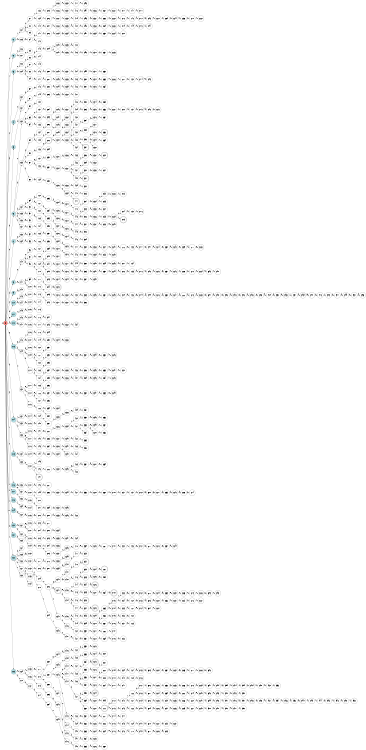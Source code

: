 digraph APTAALF {
__start0 [style = invis, shape = none, label = "", width = 0, height = 0];

rankdir=LR;
size="8,5";

s0 [style="filled", color="black", fillcolor="#ff817b" shape="circle", label="q0"];
s1 [style="filled", color="black", fillcolor="powderblue" shape="circle", label="q1"];
s2 [style="filled", color="black", fillcolor="powderblue" shape="circle", label="q2"];
s3 [style="filled", color="black", fillcolor="powderblue" shape="circle", label="q3"];
s4 [style="filled", color="black", fillcolor="powderblue" shape="circle", label="q4"];
s5 [style="filled", color="black", fillcolor="powderblue" shape="circle", label="q5"];
s6 [style="filled", color="black", fillcolor="powderblue" shape="circle", label="q6"];
s7 [style="filled", color="black", fillcolor="powderblue" shape="circle", label="q7"];
s8 [style="filled", color="black", fillcolor="powderblue" shape="circle", label="q8"];
s9 [style="filled", color="black", fillcolor="powderblue" shape="circle", label="q9"];
s10 [style="filled", color="black", fillcolor="powderblue" shape="circle", label="q10"];
s11 [style="filled", color="black", fillcolor="powderblue" shape="circle", label="q11"];
s12 [style="filled", color="black", fillcolor="powderblue" shape="circle", label="q12"];
s13 [style="filled", color="black", fillcolor="powderblue" shape="circle", label="q13"];
s14 [style="filled", color="black", fillcolor="powderblue" shape="circle", label="q14"];
s15 [style="filled", color="black", fillcolor="powderblue" shape="circle", label="q15"];
s16 [style="filled", color="black", fillcolor="powderblue" shape="circle", label="q16"];
s17 [style="filled", color="black", fillcolor="powderblue" shape="circle", label="q17"];
s18 [style="filled", color="black", fillcolor="powderblue" shape="circle", label="q18"];
s19 [style="filled", color="black", fillcolor="powderblue" shape="circle", label="q19"];
s20 [style="filled", color="black", fillcolor="powderblue" shape="circle", label="q20"];
s21 [style="filled", color="black", fillcolor="powderblue" shape="circle", label="q21"];
s22 [style="rounded,filled", color="black", fillcolor="powderblue" shape="doublecircle", label="q22"];
s23 [style="filled", color="black", fillcolor="powderblue" shape="circle", label="q23"];
s24 [style="filled", color="black", fillcolor="white" shape="circle", label="q24"];
s25 [style="filled", color="black", fillcolor="white" shape="circle", label="q25"];
s26 [style="filled", color="black", fillcolor="white" shape="circle", label="q26"];
s27 [style="filled", color="black", fillcolor="white" shape="circle", label="q27"];
s28 [style="filled", color="black", fillcolor="white" shape="circle", label="q28"];
s29 [style="filled", color="black", fillcolor="white" shape="circle", label="q29"];
s30 [style="filled", color="black", fillcolor="white" shape="circle", label="q30"];
s31 [style="filled", color="black", fillcolor="white" shape="circle", label="q31"];
s32 [style="filled", color="black", fillcolor="white" shape="circle", label="q32"];
s33 [style="filled", color="black", fillcolor="white" shape="circle", label="q33"];
s34 [style="filled", color="black", fillcolor="white" shape="circle", label="q34"];
s35 [style="filled", color="black", fillcolor="white" shape="circle", label="q35"];
s36 [style="filled", color="black", fillcolor="white" shape="circle", label="q36"];
s37 [style="filled", color="black", fillcolor="white" shape="circle", label="q37"];
s38 [style="filled", color="black", fillcolor="white" shape="circle", label="q38"];
s39 [style="filled", color="black", fillcolor="white" shape="circle", label="q39"];
s40 [style="filled", color="black", fillcolor="white" shape="circle", label="q40"];
s41 [style="filled", color="black", fillcolor="white" shape="circle", label="q41"];
s42 [style="filled", color="black", fillcolor="white" shape="circle", label="q42"];
s43 [style="filled", color="black", fillcolor="white" shape="circle", label="q43"];
s44 [style="filled", color="black", fillcolor="white" shape="circle", label="q44"];
s45 [style="filled", color="black", fillcolor="white" shape="circle", label="q45"];
s46 [style="filled", color="black", fillcolor="white" shape="circle", label="q46"];
s47 [style="filled", color="black", fillcolor="white" shape="circle", label="q47"];
s48 [style="filled", color="black", fillcolor="white" shape="circle", label="q48"];
s49 [style="filled", color="black", fillcolor="white" shape="circle", label="q49"];
s50 [style="filled", color="black", fillcolor="white" shape="circle", label="q50"];
s51 [style="filled", color="black", fillcolor="white" shape="circle", label="q51"];
s52 [style="filled", color="black", fillcolor="white" shape="circle", label="q52"];
s53 [style="filled", color="black", fillcolor="white" shape="circle", label="q53"];
s54 [style="filled", color="black", fillcolor="white" shape="circle", label="q54"];
s55 [style="filled", color="black", fillcolor="white" shape="circle", label="q55"];
s56 [style="filled", color="black", fillcolor="white" shape="circle", label="q56"];
s57 [style="filled", color="black", fillcolor="white" shape="circle", label="q57"];
s58 [style="filled", color="black", fillcolor="white" shape="circle", label="q58"];
s59 [style="filled", color="black", fillcolor="white" shape="circle", label="q59"];
s60 [style="filled", color="black", fillcolor="white" shape="circle", label="q60"];
s61 [style="filled", color="black", fillcolor="white" shape="circle", label="q61"];
s62 [style="filled", color="black", fillcolor="white" shape="circle", label="q62"];
s63 [style="filled", color="black", fillcolor="white" shape="circle", label="q63"];
s64 [style="filled", color="black", fillcolor="white" shape="circle", label="q64"];
s65 [style="filled", color="black", fillcolor="white" shape="circle", label="q65"];
s66 [style="filled", color="black", fillcolor="white" shape="circle", label="q66"];
s67 [style="filled", color="black", fillcolor="white" shape="circle", label="q67"];
s68 [style="filled", color="black", fillcolor="white" shape="circle", label="q68"];
s69 [style="filled", color="black", fillcolor="white" shape="circle", label="q69"];
s70 [style="filled", color="black", fillcolor="white" shape="circle", label="q70"];
s71 [style="filled", color="black", fillcolor="white" shape="circle", label="q71"];
s72 [style="filled", color="black", fillcolor="white" shape="circle", label="q72"];
s73 [style="filled", color="black", fillcolor="white" shape="circle", label="q73"];
s74 [style="filled", color="black", fillcolor="white" shape="circle", label="q74"];
s75 [style="filled", color="black", fillcolor="white" shape="circle", label="q75"];
s76 [style="filled", color="black", fillcolor="white" shape="circle", label="q76"];
s77 [style="filled", color="black", fillcolor="white" shape="circle", label="q77"];
s78 [style="filled", color="black", fillcolor="white" shape="circle", label="q78"];
s79 [style="filled", color="black", fillcolor="white" shape="circle", label="q79"];
s80 [style="filled", color="black", fillcolor="white" shape="circle", label="q80"];
s81 [style="filled", color="black", fillcolor="white" shape="circle", label="q81"];
s82 [style="filled", color="black", fillcolor="white" shape="circle", label="q82"];
s83 [style="filled", color="black", fillcolor="white" shape="circle", label="q83"];
s84 [style="filled", color="black", fillcolor="white" shape="circle", label="q84"];
s85 [style="filled", color="black", fillcolor="white" shape="circle", label="q85"];
s86 [style="filled", color="black", fillcolor="white" shape="circle", label="q86"];
s87 [style="filled", color="black", fillcolor="white" shape="circle", label="q87"];
s88 [style="filled", color="black", fillcolor="white" shape="circle", label="q88"];
s89 [style="filled", color="black", fillcolor="white" shape="circle", label="q89"];
s90 [style="filled", color="black", fillcolor="white" shape="circle", label="q90"];
s91 [style="filled", color="black", fillcolor="white" shape="circle", label="q91"];
s92 [style="filled", color="black", fillcolor="white" shape="circle", label="q92"];
s93 [style="filled", color="black", fillcolor="white" shape="circle", label="q93"];
s94 [style="filled", color="black", fillcolor="white" shape="circle", label="q94"];
s95 [style="filled", color="black", fillcolor="white" shape="circle", label="q95"];
s96 [style="filled", color="black", fillcolor="white" shape="circle", label="q96"];
s97 [style="filled", color="black", fillcolor="white" shape="circle", label="q97"];
s98 [style="filled", color="black", fillcolor="white" shape="circle", label="q98"];
s99 [style="filled", color="black", fillcolor="white" shape="circle", label="q99"];
s100 [style="filled", color="black", fillcolor="white" shape="circle", label="q100"];
s101 [style="filled", color="black", fillcolor="white" shape="circle", label="q101"];
s102 [style="filled", color="black", fillcolor="white" shape="circle", label="q102"];
s103 [style="filled", color="black", fillcolor="white" shape="circle", label="q103"];
s104 [style="filled", color="black", fillcolor="white" shape="circle", label="q104"];
s105 [style="filled", color="black", fillcolor="white" shape="circle", label="q105"];
s106 [style="filled", color="black", fillcolor="white" shape="circle", label="q106"];
s107 [style="filled", color="black", fillcolor="white" shape="circle", label="q107"];
s108 [style="filled", color="black", fillcolor="white" shape="circle", label="q108"];
s109 [style="filled", color="black", fillcolor="white" shape="circle", label="q109"];
s110 [style="filled", color="black", fillcolor="white" shape="circle", label="q110"];
s111 [style="filled", color="black", fillcolor="white" shape="circle", label="q111"];
s112 [style="filled", color="black", fillcolor="white" shape="circle", label="q112"];
s113 [style="filled", color="black", fillcolor="white" shape="circle", label="q113"];
s114 [style="filled", color="black", fillcolor="white" shape="circle", label="q114"];
s115 [style="filled", color="black", fillcolor="white" shape="circle", label="q115"];
s116 [style="filled", color="black", fillcolor="white" shape="circle", label="q116"];
s117 [style="filled", color="black", fillcolor="white" shape="circle", label="q117"];
s118 [style="filled", color="black", fillcolor="white" shape="circle", label="q118"];
s119 [style="filled", color="black", fillcolor="white" shape="circle", label="q119"];
s120 [style="filled", color="black", fillcolor="white" shape="circle", label="q120"];
s121 [style="filled", color="black", fillcolor="white" shape="circle", label="q121"];
s122 [style="filled", color="black", fillcolor="white" shape="circle", label="q122"];
s123 [style="filled", color="black", fillcolor="white" shape="circle", label="q123"];
s124 [style="filled", color="black", fillcolor="white" shape="circle", label="q124"];
s125 [style="filled", color="black", fillcolor="white" shape="circle", label="q125"];
s126 [style="filled", color="black", fillcolor="white" shape="circle", label="q126"];
s127 [style="filled", color="black", fillcolor="white" shape="circle", label="q127"];
s128 [style="filled", color="black", fillcolor="white" shape="circle", label="q128"];
s129 [style="filled", color="black", fillcolor="white" shape="circle", label="q129"];
s130 [style="filled", color="black", fillcolor="white" shape="circle", label="q130"];
s131 [style="filled", color="black", fillcolor="white" shape="circle", label="q131"];
s132 [style="filled", color="black", fillcolor="white" shape="circle", label="q132"];
s133 [style="filled", color="black", fillcolor="white" shape="circle", label="q133"];
s134 [style="filled", color="black", fillcolor="white" shape="circle", label="q134"];
s135 [style="filled", color="black", fillcolor="white" shape="circle", label="q135"];
s136 [style="filled", color="black", fillcolor="white" shape="circle", label="q136"];
s137 [style="filled", color="black", fillcolor="white" shape="circle", label="q137"];
s138 [style="filled", color="black", fillcolor="white" shape="circle", label="q138"];
s139 [style="filled", color="black", fillcolor="white" shape="circle", label="q139"];
s140 [style="filled", color="black", fillcolor="white" shape="circle", label="q140"];
s141 [style="filled", color="black", fillcolor="white" shape="circle", label="q141"];
s142 [style="filled", color="black", fillcolor="white" shape="circle", label="q142"];
s143 [style="filled", color="black", fillcolor="white" shape="circle", label="q143"];
s144 [style="filled", color="black", fillcolor="white" shape="circle", label="q144"];
s145 [style="filled", color="black", fillcolor="white" shape="circle", label="q145"];
s146 [style="filled", color="black", fillcolor="white" shape="circle", label="q146"];
s147 [style="filled", color="black", fillcolor="white" shape="circle", label="q147"];
s148 [style="filled", color="black", fillcolor="white" shape="circle", label="q148"];
s149 [style="filled", color="black", fillcolor="white" shape="circle", label="q149"];
s150 [style="filled", color="black", fillcolor="white" shape="circle", label="q150"];
s151 [style="filled", color="black", fillcolor="white" shape="circle", label="q151"];
s152 [style="filled", color="black", fillcolor="white" shape="circle", label="q152"];
s153 [style="filled", color="black", fillcolor="white" shape="circle", label="q153"];
s154 [style="filled", color="black", fillcolor="white" shape="circle", label="q154"];
s155 [style="filled", color="black", fillcolor="white" shape="circle", label="q155"];
s156 [style="filled", color="black", fillcolor="white" shape="circle", label="q156"];
s157 [style="filled", color="black", fillcolor="white" shape="circle", label="q157"];
s158 [style="filled", color="black", fillcolor="white" shape="circle", label="q158"];
s159 [style="filled", color="black", fillcolor="white" shape="circle", label="q159"];
s160 [style="filled", color="black", fillcolor="white" shape="circle", label="q160"];
s161 [style="filled", color="black", fillcolor="white" shape="circle", label="q161"];
s162 [style="filled", color="black", fillcolor="white" shape="circle", label="q162"];
s163 [style="filled", color="black", fillcolor="white" shape="circle", label="q163"];
s164 [style="filled", color="black", fillcolor="white" shape="circle", label="q164"];
s165 [style="filled", color="black", fillcolor="white" shape="circle", label="q165"];
s166 [style="filled", color="black", fillcolor="white" shape="circle", label="q166"];
s167 [style="filled", color="black", fillcolor="white" shape="circle", label="q167"];
s168 [style="filled", color="black", fillcolor="white" shape="circle", label="q168"];
s169 [style="filled", color="black", fillcolor="white" shape="circle", label="q169"];
s170 [style="filled", color="black", fillcolor="white" shape="circle", label="q170"];
s171 [style="filled", color="black", fillcolor="white" shape="circle", label="q171"];
s172 [style="filled", color="black", fillcolor="white" shape="circle", label="q172"];
s173 [style="filled", color="black", fillcolor="white" shape="circle", label="q173"];
s174 [style="filled", color="black", fillcolor="white" shape="circle", label="q174"];
s175 [style="filled", color="black", fillcolor="white" shape="circle", label="q175"];
s176 [style="filled", color="black", fillcolor="white" shape="circle", label="q176"];
s177 [style="filled", color="black", fillcolor="white" shape="circle", label="q177"];
s178 [style="filled", color="black", fillcolor="white" shape="circle", label="q178"];
s179 [style="filled", color="black", fillcolor="white" shape="circle", label="q179"];
s180 [style="filled", color="black", fillcolor="white" shape="circle", label="q180"];
s181 [style="filled", color="black", fillcolor="white" shape="circle", label="q181"];
s182 [style="filled", color="black", fillcolor="white" shape="circle", label="q182"];
s183 [style="filled", color="black", fillcolor="white" shape="circle", label="q183"];
s184 [style="filled", color="black", fillcolor="white" shape="circle", label="q184"];
s185 [style="filled", color="black", fillcolor="white" shape="circle", label="q185"];
s186 [style="filled", color="black", fillcolor="white" shape="circle", label="q186"];
s187 [style="filled", color="black", fillcolor="white" shape="circle", label="q187"];
s188 [style="filled", color="black", fillcolor="white" shape="circle", label="q188"];
s189 [style="filled", color="black", fillcolor="white" shape="circle", label="q189"];
s190 [style="filled", color="black", fillcolor="white" shape="circle", label="q190"];
s191 [style="filled", color="black", fillcolor="white" shape="circle", label="q191"];
s192 [style="filled", color="black", fillcolor="white" shape="circle", label="q192"];
s193 [style="filled", color="black", fillcolor="white" shape="circle", label="q193"];
s194 [style="filled", color="black", fillcolor="white" shape="circle", label="q194"];
s195 [style="filled", color="black", fillcolor="white" shape="circle", label="q195"];
s196 [style="filled", color="black", fillcolor="white" shape="circle", label="q196"];
s197 [style="rounded,filled", color="black", fillcolor="white" shape="doublecircle", label="q197"];
s198 [style="filled", color="black", fillcolor="white" shape="circle", label="q198"];
s199 [style="filled", color="black", fillcolor="white" shape="circle", label="q199"];
s200 [style="filled", color="black", fillcolor="white" shape="circle", label="q200"];
s201 [style="filled", color="black", fillcolor="white" shape="circle", label="q201"];
s202 [style="filled", color="black", fillcolor="white" shape="circle", label="q202"];
s203 [style="filled", color="black", fillcolor="white" shape="circle", label="q203"];
s204 [style="filled", color="black", fillcolor="white" shape="circle", label="q204"];
s205 [style="filled", color="black", fillcolor="white" shape="circle", label="q205"];
s206 [style="filled", color="black", fillcolor="white" shape="circle", label="q206"];
s207 [style="filled", color="black", fillcolor="white" shape="circle", label="q207"];
s208 [style="filled", color="black", fillcolor="white" shape="circle", label="q208"];
s209 [style="filled", color="black", fillcolor="white" shape="circle", label="q209"];
s210 [style="filled", color="black", fillcolor="white" shape="circle", label="q210"];
s211 [style="filled", color="black", fillcolor="white" shape="circle", label="q211"];
s212 [style="filled", color="black", fillcolor="white" shape="circle", label="q212"];
s213 [style="filled", color="black", fillcolor="white" shape="circle", label="q213"];
s214 [style="filled", color="black", fillcolor="white" shape="circle", label="q214"];
s215 [style="filled", color="black", fillcolor="white" shape="circle", label="q215"];
s216 [style="filled", color="black", fillcolor="white" shape="circle", label="q216"];
s217 [style="filled", color="black", fillcolor="white" shape="circle", label="q217"];
s218 [style="filled", color="black", fillcolor="white" shape="circle", label="q218"];
s219 [style="filled", color="black", fillcolor="white" shape="circle", label="q219"];
s220 [style="filled", color="black", fillcolor="white" shape="circle", label="q220"];
s221 [style="filled", color="black", fillcolor="white" shape="circle", label="q221"];
s222 [style="filled", color="black", fillcolor="white" shape="circle", label="q222"];
s223 [style="filled", color="black", fillcolor="white" shape="circle", label="q223"];
s224 [style="filled", color="black", fillcolor="white" shape="circle", label="q224"];
s225 [style="filled", color="black", fillcolor="white" shape="circle", label="q225"];
s226 [style="filled", color="black", fillcolor="white" shape="circle", label="q226"];
s227 [style="filled", color="black", fillcolor="white" shape="circle", label="q227"];
s228 [style="rounded,filled", color="black", fillcolor="white" shape="doublecircle", label="q228"];
s229 [style="filled", color="black", fillcolor="white" shape="circle", label="q229"];
s230 [style="filled", color="black", fillcolor="white" shape="circle", label="q230"];
s231 [style="filled", color="black", fillcolor="white" shape="circle", label="q231"];
s232 [style="filled", color="black", fillcolor="white" shape="circle", label="q232"];
s233 [style="filled", color="black", fillcolor="white" shape="circle", label="q233"];
s234 [style="filled", color="black", fillcolor="white" shape="circle", label="q234"];
s235 [style="filled", color="black", fillcolor="white" shape="circle", label="q235"];
s236 [style="filled", color="black", fillcolor="white" shape="circle", label="q236"];
s237 [style="filled", color="black", fillcolor="white" shape="circle", label="q237"];
s238 [style="filled", color="black", fillcolor="white" shape="circle", label="q238"];
s239 [style="filled", color="black", fillcolor="white" shape="circle", label="q239"];
s240 [style="filled", color="black", fillcolor="white" shape="circle", label="q240"];
s241 [style="filled", color="black", fillcolor="white" shape="circle", label="q241"];
s242 [style="filled", color="black", fillcolor="white" shape="circle", label="q242"];
s243 [style="filled", color="black", fillcolor="white" shape="circle", label="q243"];
s244 [style="filled", color="black", fillcolor="white" shape="circle", label="q244"];
s245 [style="filled", color="black", fillcolor="white" shape="circle", label="q245"];
s246 [style="filled", color="black", fillcolor="white" shape="circle", label="q246"];
s247 [style="filled", color="black", fillcolor="white" shape="circle", label="q247"];
s248 [style="filled", color="black", fillcolor="white" shape="circle", label="q248"];
s249 [style="filled", color="black", fillcolor="white" shape="circle", label="q249"];
s250 [style="filled", color="black", fillcolor="white" shape="circle", label="q250"];
s251 [style="filled", color="black", fillcolor="white" shape="circle", label="q251"];
s252 [style="filled", color="black", fillcolor="white" shape="circle", label="q252"];
s253 [style="filled", color="black", fillcolor="white" shape="circle", label="q253"];
s254 [style="filled", color="black", fillcolor="white" shape="circle", label="q254"];
s255 [style="filled", color="black", fillcolor="white" shape="circle", label="q255"];
s256 [style="filled", color="black", fillcolor="white" shape="circle", label="q256"];
s257 [style="filled", color="black", fillcolor="white" shape="circle", label="q257"];
s258 [style="filled", color="black", fillcolor="white" shape="circle", label="q258"];
s259 [style="filled", color="black", fillcolor="white" shape="circle", label="q259"];
s260 [style="filled", color="black", fillcolor="white" shape="circle", label="q260"];
s261 [style="filled", color="black", fillcolor="white" shape="circle", label="q261"];
s262 [style="filled", color="black", fillcolor="white" shape="circle", label="q262"];
s263 [style="filled", color="black", fillcolor="white" shape="circle", label="q263"];
s264 [style="filled", color="black", fillcolor="white" shape="circle", label="q264"];
s265 [style="filled", color="black", fillcolor="white" shape="circle", label="q265"];
s266 [style="filled", color="black", fillcolor="white" shape="circle", label="q266"];
s267 [style="filled", color="black", fillcolor="white" shape="circle", label="q267"];
s268 [style="filled", color="black", fillcolor="white" shape="circle", label="q268"];
s269 [style="filled", color="black", fillcolor="white" shape="circle", label="q269"];
s270 [style="filled", color="black", fillcolor="white" shape="circle", label="q270"];
s271 [style="filled", color="black", fillcolor="white" shape="circle", label="q271"];
s272 [style="filled", color="black", fillcolor="white" shape="circle", label="q272"];
s273 [style="filled", color="black", fillcolor="white" shape="circle", label="q273"];
s274 [style="filled", color="black", fillcolor="white" shape="circle", label="q274"];
s275 [style="filled", color="black", fillcolor="white" shape="circle", label="q275"];
s276 [style="filled", color="black", fillcolor="white" shape="circle", label="q276"];
s277 [style="filled", color="black", fillcolor="white" shape="circle", label="q277"];
s278 [style="filled", color="black", fillcolor="white" shape="circle", label="q278"];
s279 [style="filled", color="black", fillcolor="white" shape="circle", label="q279"];
s280 [style="filled", color="black", fillcolor="white" shape="circle", label="q280"];
s281 [style="filled", color="black", fillcolor="white" shape="circle", label="q281"];
s282 [style="filled", color="black", fillcolor="white" shape="circle", label="q282"];
s283 [style="filled", color="black", fillcolor="white" shape="circle", label="q283"];
s284 [style="filled", color="black", fillcolor="white" shape="circle", label="q284"];
s285 [style="filled", color="black", fillcolor="white" shape="circle", label="q285"];
s286 [style="filled", color="black", fillcolor="white" shape="circle", label="q286"];
s287 [style="filled", color="black", fillcolor="white" shape="circle", label="q287"];
s288 [style="filled", color="black", fillcolor="white" shape="circle", label="q288"];
s289 [style="filled", color="black", fillcolor="white" shape="circle", label="q289"];
s290 [style="filled", color="black", fillcolor="white" shape="circle", label="q290"];
s291 [style="filled", color="black", fillcolor="white" shape="circle", label="q291"];
s292 [style="filled", color="black", fillcolor="white" shape="circle", label="q292"];
s293 [style="filled", color="black", fillcolor="white" shape="circle", label="q293"];
s294 [style="filled", color="black", fillcolor="white" shape="circle", label="q294"];
s295 [style="filled", color="black", fillcolor="white" shape="circle", label="q295"];
s296 [style="filled", color="black", fillcolor="white" shape="circle", label="q296"];
s297 [style="filled", color="black", fillcolor="white" shape="circle", label="q297"];
s298 [style="filled", color="black", fillcolor="white" shape="circle", label="q298"];
s299 [style="filled", color="black", fillcolor="white" shape="circle", label="q299"];
s300 [style="filled", color="black", fillcolor="white" shape="circle", label="q300"];
s301 [style="filled", color="black", fillcolor="white" shape="circle", label="q301"];
s302 [style="filled", color="black", fillcolor="white" shape="circle", label="q302"];
s303 [style="filled", color="black", fillcolor="white" shape="circle", label="q303"];
s304 [style="filled", color="black", fillcolor="white" shape="circle", label="q304"];
s305 [style="filled", color="black", fillcolor="white" shape="circle", label="q305"];
s306 [style="filled", color="black", fillcolor="white" shape="circle", label="q306"];
s307 [style="filled", color="black", fillcolor="white" shape="circle", label="q307"];
s308 [style="filled", color="black", fillcolor="white" shape="circle", label="q308"];
s309 [style="filled", color="black", fillcolor="white" shape="circle", label="q309"];
s310 [style="filled", color="black", fillcolor="white" shape="circle", label="q310"];
s311 [style="filled", color="black", fillcolor="white" shape="circle", label="q311"];
s312 [style="filled", color="black", fillcolor="white" shape="circle", label="q312"];
s313 [style="filled", color="black", fillcolor="white" shape="circle", label="q313"];
s314 [style="filled", color="black", fillcolor="white" shape="circle", label="q314"];
s315 [style="rounded,filled", color="black", fillcolor="white" shape="doublecircle", label="q315"];
s316 [style="filled", color="black", fillcolor="white" shape="circle", label="q316"];
s317 [style="filled", color="black", fillcolor="white" shape="circle", label="q317"];
s318 [style="filled", color="black", fillcolor="white" shape="circle", label="q318"];
s319 [style="filled", color="black", fillcolor="white" shape="circle", label="q319"];
s320 [style="filled", color="black", fillcolor="white" shape="circle", label="q320"];
s321 [style="filled", color="black", fillcolor="white" shape="circle", label="q321"];
s322 [style="filled", color="black", fillcolor="white" shape="circle", label="q322"];
s323 [style="filled", color="black", fillcolor="white" shape="circle", label="q323"];
s324 [style="filled", color="black", fillcolor="white" shape="circle", label="q324"];
s325 [style="filled", color="black", fillcolor="white" shape="circle", label="q325"];
s326 [style="filled", color="black", fillcolor="white" shape="circle", label="q326"];
s327 [style="filled", color="black", fillcolor="white" shape="circle", label="q327"];
s328 [style="filled", color="black", fillcolor="white" shape="circle", label="q328"];
s329 [style="filled", color="black", fillcolor="white" shape="circle", label="q329"];
s330 [style="filled", color="black", fillcolor="white" shape="circle", label="q330"];
s331 [style="filled", color="black", fillcolor="white" shape="circle", label="q331"];
s332 [style="filled", color="black", fillcolor="white" shape="circle", label="q332"];
s333 [style="filled", color="black", fillcolor="white" shape="circle", label="q333"];
s334 [style="filled", color="black", fillcolor="white" shape="circle", label="q334"];
s335 [style="filled", color="black", fillcolor="white" shape="circle", label="q335"];
s336 [style="filled", color="black", fillcolor="white" shape="circle", label="q336"];
s337 [style="filled", color="black", fillcolor="white" shape="circle", label="q337"];
s338 [style="filled", color="black", fillcolor="white" shape="circle", label="q338"];
s339 [style="filled", color="black", fillcolor="white" shape="circle", label="q339"];
s340 [style="filled", color="black", fillcolor="white" shape="circle", label="q340"];
s341 [style="rounded,filled", color="black", fillcolor="white" shape="doublecircle", label="q341"];
s342 [style="filled", color="black", fillcolor="white" shape="circle", label="q342"];
s343 [style="filled", color="black", fillcolor="white" shape="circle", label="q343"];
s344 [style="filled", color="black", fillcolor="white" shape="circle", label="q344"];
s345 [style="filled", color="black", fillcolor="white" shape="circle", label="q345"];
s346 [style="filled", color="black", fillcolor="white" shape="circle", label="q346"];
s347 [style="filled", color="black", fillcolor="white" shape="circle", label="q347"];
s348 [style="filled", color="black", fillcolor="white" shape="circle", label="q348"];
s349 [style="filled", color="black", fillcolor="white" shape="circle", label="q349"];
s350 [style="filled", color="black", fillcolor="white" shape="circle", label="q350"];
s351 [style="filled", color="black", fillcolor="white" shape="circle", label="q351"];
s352 [style="filled", color="black", fillcolor="white" shape="circle", label="q352"];
s353 [style="filled", color="black", fillcolor="white" shape="circle", label="q353"];
s354 [style="filled", color="black", fillcolor="white" shape="circle", label="q354"];
s355 [style="filled", color="black", fillcolor="white" shape="circle", label="q355"];
s356 [style="filled", color="black", fillcolor="white" shape="circle", label="q356"];
s357 [style="filled", color="black", fillcolor="white" shape="circle", label="q357"];
s358 [style="filled", color="black", fillcolor="white" shape="circle", label="q358"];
s359 [style="filled", color="black", fillcolor="white" shape="circle", label="q359"];
s360 [style="filled", color="black", fillcolor="white" shape="circle", label="q360"];
s361 [style="filled", color="black", fillcolor="white" shape="circle", label="q361"];
s362 [style="filled", color="black", fillcolor="white" shape="circle", label="q362"];
s363 [style="filled", color="black", fillcolor="white" shape="circle", label="q363"];
s364 [style="filled", color="black", fillcolor="white" shape="circle", label="q364"];
s365 [style="filled", color="black", fillcolor="white" shape="circle", label="q365"];
s366 [style="filled", color="black", fillcolor="white" shape="circle", label="q366"];
s367 [style="filled", color="black", fillcolor="white" shape="circle", label="q367"];
s368 [style="filled", color="black", fillcolor="white" shape="circle", label="q368"];
s369 [style="filled", color="black", fillcolor="white" shape="circle", label="q369"];
s370 [style="filled", color="black", fillcolor="white" shape="circle", label="q370"];
s371 [style="filled", color="black", fillcolor="white" shape="circle", label="q371"];
s372 [style="filled", color="black", fillcolor="white" shape="circle", label="q372"];
s373 [style="filled", color="black", fillcolor="white" shape="circle", label="q373"];
s374 [style="filled", color="black", fillcolor="white" shape="circle", label="q374"];
s375 [style="filled", color="black", fillcolor="white" shape="circle", label="q375"];
s376 [style="filled", color="black", fillcolor="white" shape="circle", label="q376"];
s377 [style="filled", color="black", fillcolor="white" shape="circle", label="q377"];
s378 [style="filled", color="black", fillcolor="white" shape="circle", label="q378"];
s379 [style="filled", color="black", fillcolor="white" shape="circle", label="q379"];
s380 [style="filled", color="black", fillcolor="white" shape="circle", label="q380"];
s381 [style="filled", color="black", fillcolor="white" shape="circle", label="q381"];
s382 [style="filled", color="black", fillcolor="white" shape="circle", label="q382"];
s383 [style="filled", color="black", fillcolor="white" shape="circle", label="q383"];
s384 [style="filled", color="black", fillcolor="white" shape="circle", label="q384"];
s385 [style="filled", color="black", fillcolor="white" shape="circle", label="q385"];
s386 [style="filled", color="black", fillcolor="white" shape="circle", label="q386"];
s387 [style="filled", color="black", fillcolor="white" shape="circle", label="q387"];
s388 [style="filled", color="black", fillcolor="white" shape="circle", label="q388"];
s389 [style="filled", color="black", fillcolor="white" shape="circle", label="q389"];
s390 [style="filled", color="black", fillcolor="white" shape="circle", label="q390"];
s391 [style="filled", color="black", fillcolor="white" shape="circle", label="q391"];
s392 [style="filled", color="black", fillcolor="white" shape="circle", label="q392"];
s393 [style="filled", color="black", fillcolor="white" shape="circle", label="q393"];
s394 [style="filled", color="black", fillcolor="white" shape="circle", label="q394"];
s395 [style="filled", color="black", fillcolor="white" shape="circle", label="q395"];
s396 [style="filled", color="black", fillcolor="white" shape="circle", label="q396"];
s397 [style="filled", color="black", fillcolor="white" shape="circle", label="q397"];
s398 [style="filled", color="black", fillcolor="white" shape="circle", label="q398"];
s399 [style="filled", color="black", fillcolor="white" shape="circle", label="q399"];
s400 [style="filled", color="black", fillcolor="white" shape="circle", label="q400"];
s401 [style="filled", color="black", fillcolor="white" shape="circle", label="q401"];
s402 [style="filled", color="black", fillcolor="white" shape="circle", label="q402"];
s403 [style="filled", color="black", fillcolor="white" shape="circle", label="q403"];
s404 [style="filled", color="black", fillcolor="white" shape="circle", label="q404"];
s405 [style="filled", color="black", fillcolor="white" shape="circle", label="q405"];
s406 [style="filled", color="black", fillcolor="white" shape="circle", label="q406"];
s407 [style="filled", color="black", fillcolor="white" shape="circle", label="q407"];
s408 [style="filled", color="black", fillcolor="white" shape="circle", label="q408"];
s409 [style="filled", color="black", fillcolor="white" shape="circle", label="q409"];
s410 [style="filled", color="black", fillcolor="white" shape="circle", label="q410"];
s411 [style="filled", color="black", fillcolor="white" shape="circle", label="q411"];
s412 [style="filled", color="black", fillcolor="white" shape="circle", label="q412"];
s413 [style="filled", color="black", fillcolor="white" shape="circle", label="q413"];
s414 [style="filled", color="black", fillcolor="white" shape="circle", label="q414"];
s415 [style="filled", color="black", fillcolor="white" shape="circle", label="q415"];
s416 [style="filled", color="black", fillcolor="white" shape="circle", label="q416"];
s417 [style="filled", color="black", fillcolor="white" shape="circle", label="q417"];
s418 [style="filled", color="black", fillcolor="white" shape="circle", label="q418"];
s419 [style="filled", color="black", fillcolor="white" shape="circle", label="q419"];
s420 [style="filled", color="black", fillcolor="white" shape="circle", label="q420"];
s421 [style="filled", color="black", fillcolor="white" shape="circle", label="q421"];
s422 [style="filled", color="black", fillcolor="white" shape="circle", label="q422"];
s423 [style="filled", color="black", fillcolor="white" shape="circle", label="q423"];
s424 [style="filled", color="black", fillcolor="white" shape="circle", label="q424"];
s425 [style="filled", color="black", fillcolor="white" shape="circle", label="q425"];
s426 [style="filled", color="black", fillcolor="white" shape="circle", label="q426"];
s427 [style="filled", color="black", fillcolor="white" shape="circle", label="q427"];
s428 [style="filled", color="black", fillcolor="white" shape="circle", label="q428"];
s429 [style="filled", color="black", fillcolor="white" shape="circle", label="q429"];
s430 [style="filled", color="black", fillcolor="white" shape="circle", label="q430"];
s431 [style="filled", color="black", fillcolor="white" shape="circle", label="q431"];
s432 [style="filled", color="black", fillcolor="white" shape="circle", label="q432"];
s433 [style="filled", color="black", fillcolor="white" shape="circle", label="q433"];
s434 [style="filled", color="black", fillcolor="white" shape="circle", label="q434"];
s435 [style="filled", color="black", fillcolor="white" shape="circle", label="q435"];
s436 [style="filled", color="black", fillcolor="white" shape="circle", label="q436"];
s437 [style="filled", color="black", fillcolor="white" shape="circle", label="q437"];
s438 [style="filled", color="black", fillcolor="white" shape="circle", label="q438"];
s439 [style="filled", color="black", fillcolor="white" shape="circle", label="q439"];
s440 [style="filled", color="black", fillcolor="white" shape="circle", label="q440"];
s441 [style="rounded,filled", color="black", fillcolor="white" shape="doublecircle", label="q441"];
s442 [style="filled", color="black", fillcolor="white" shape="circle", label="q442"];
s443 [style="filled", color="black", fillcolor="white" shape="circle", label="q443"];
s444 [style="filled", color="black", fillcolor="white" shape="circle", label="q444"];
s445 [style="filled", color="black", fillcolor="white" shape="circle", label="q445"];
s446 [style="filled", color="black", fillcolor="white" shape="circle", label="q446"];
s447 [style="filled", color="black", fillcolor="white" shape="circle", label="q447"];
s448 [style="filled", color="black", fillcolor="white" shape="circle", label="q448"];
s449 [style="rounded,filled", color="black", fillcolor="white" shape="doublecircle", label="q449"];
s450 [style="filled", color="black", fillcolor="white" shape="circle", label="q450"];
s451 [style="filled", color="black", fillcolor="white" shape="circle", label="q451"];
s452 [style="filled", color="black", fillcolor="white" shape="circle", label="q452"];
s453 [style="filled", color="black", fillcolor="white" shape="circle", label="q453"];
s454 [style="filled", color="black", fillcolor="white" shape="circle", label="q454"];
s455 [style="filled", color="black", fillcolor="white" shape="circle", label="q455"];
s456 [style="filled", color="black", fillcolor="white" shape="circle", label="q456"];
s457 [style="filled", color="black", fillcolor="white" shape="circle", label="q457"];
s458 [style="filled", color="black", fillcolor="white" shape="circle", label="q458"];
s459 [style="filled", color="black", fillcolor="white" shape="circle", label="q459"];
s460 [style="filled", color="black", fillcolor="white" shape="circle", label="q460"];
s461 [style="filled", color="black", fillcolor="white" shape="circle", label="q461"];
s462 [style="filled", color="black", fillcolor="white" shape="circle", label="q462"];
s463 [style="filled", color="black", fillcolor="white" shape="circle", label="q463"];
s464 [style="filled", color="black", fillcolor="white" shape="circle", label="q464"];
s465 [style="filled", color="black", fillcolor="white" shape="circle", label="q465"];
s466 [style="filled", color="black", fillcolor="white" shape="circle", label="q466"];
s467 [style="filled", color="black", fillcolor="white" shape="circle", label="q467"];
s468 [style="filled", color="black", fillcolor="white" shape="circle", label="q468"];
s469 [style="filled", color="black", fillcolor="white" shape="circle", label="q469"];
s470 [style="filled", color="black", fillcolor="white" shape="circle", label="q470"];
s471 [style="filled", color="black", fillcolor="white" shape="circle", label="q471"];
s472 [style="filled", color="black", fillcolor="white" shape="circle", label="q472"];
s473 [style="filled", color="black", fillcolor="white" shape="circle", label="q473"];
s474 [style="filled", color="black", fillcolor="white" shape="circle", label="q474"];
s475 [style="filled", color="black", fillcolor="white" shape="circle", label="q475"];
s476 [style="filled", color="black", fillcolor="white" shape="circle", label="q476"];
s477 [style="filled", color="black", fillcolor="white" shape="circle", label="q477"];
s478 [style="filled", color="black", fillcolor="white" shape="circle", label="q478"];
s479 [style="filled", color="black", fillcolor="white" shape="circle", label="q479"];
s480 [style="filled", color="black", fillcolor="white" shape="circle", label="q480"];
s481 [style="filled", color="black", fillcolor="white" shape="circle", label="q481"];
s482 [style="filled", color="black", fillcolor="white" shape="circle", label="q482"];
s483 [style="filled", color="black", fillcolor="white" shape="circle", label="q483"];
s484 [style="filled", color="black", fillcolor="white" shape="circle", label="q484"];
s485 [style="filled", color="black", fillcolor="white" shape="circle", label="q485"];
s486 [style="filled", color="black", fillcolor="white" shape="circle", label="q486"];
s487 [style="filled", color="black", fillcolor="white" shape="circle", label="q487"];
s488 [style="filled", color="black", fillcolor="white" shape="circle", label="q488"];
s489 [style="filled", color="black", fillcolor="white" shape="circle", label="q489"];
s490 [style="filled", color="black", fillcolor="white" shape="circle", label="q490"];
s491 [style="filled", color="black", fillcolor="white" shape="circle", label="q491"];
s492 [style="filled", color="black", fillcolor="white" shape="circle", label="q492"];
s493 [style="filled", color="black", fillcolor="white" shape="circle", label="q493"];
s494 [style="filled", color="black", fillcolor="white" shape="circle", label="q494"];
s495 [style="filled", color="black", fillcolor="white" shape="circle", label="q495"];
s496 [style="filled", color="black", fillcolor="white" shape="circle", label="q496"];
s497 [style="filled", color="black", fillcolor="white" shape="circle", label="q497"];
s498 [style="filled", color="black", fillcolor="white" shape="circle", label="q498"];
s499 [style="filled", color="black", fillcolor="white" shape="circle", label="q499"];
s500 [style="filled", color="black", fillcolor="white" shape="circle", label="q500"];
s501 [style="filled", color="black", fillcolor="white" shape="circle", label="q501"];
s502 [style="filled", color="black", fillcolor="white" shape="circle", label="q502"];
s503 [style="filled", color="black", fillcolor="white" shape="circle", label="q503"];
s504 [style="filled", color="black", fillcolor="white" shape="circle", label="q504"];
s505 [style="filled", color="black", fillcolor="white" shape="circle", label="q505"];
s506 [style="filled", color="black", fillcolor="white" shape="circle", label="q506"];
s507 [style="rounded,filled", color="black", fillcolor="white" shape="doublecircle", label="q507"];
s508 [style="filled", color="black", fillcolor="white" shape="circle", label="q508"];
s509 [style="filled", color="black", fillcolor="white" shape="circle", label="q509"];
s510 [style="filled", color="black", fillcolor="white" shape="circle", label="q510"];
s511 [style="rounded,filled", color="black", fillcolor="white" shape="doublecircle", label="q511"];
s512 [style="filled", color="black", fillcolor="white" shape="circle", label="q512"];
s513 [style="filled", color="black", fillcolor="white" shape="circle", label="q513"];
s514 [style="filled", color="black", fillcolor="white" shape="circle", label="q514"];
s515 [style="filled", color="black", fillcolor="white" shape="circle", label="q515"];
s516 [style="filled", color="black", fillcolor="white" shape="circle", label="q516"];
s517 [style="filled", color="black", fillcolor="white" shape="circle", label="q517"];
s518 [style="filled", color="black", fillcolor="white" shape="circle", label="q518"];
s519 [style="filled", color="black", fillcolor="white" shape="circle", label="q519"];
s520 [style="filled", color="black", fillcolor="white" shape="circle", label="q520"];
s521 [style="filled", color="black", fillcolor="white" shape="circle", label="q521"];
s522 [style="filled", color="black", fillcolor="white" shape="circle", label="q522"];
s523 [style="filled", color="black", fillcolor="white" shape="circle", label="q523"];
s524 [style="filled", color="black", fillcolor="white" shape="circle", label="q524"];
s525 [style="filled", color="black", fillcolor="white" shape="circle", label="q525"];
s526 [style="filled", color="black", fillcolor="white" shape="circle", label="q526"];
s527 [style="filled", color="black", fillcolor="white" shape="circle", label="q527"];
s528 [style="filled", color="black", fillcolor="white" shape="circle", label="q528"];
s529 [style="filled", color="black", fillcolor="white" shape="circle", label="q529"];
s530 [style="filled", color="black", fillcolor="white" shape="circle", label="q530"];
s531 [style="filled", color="black", fillcolor="white" shape="circle", label="q531"];
s532 [style="filled", color="black", fillcolor="white" shape="circle", label="q532"];
s533 [style="filled", color="black", fillcolor="white" shape="circle", label="q533"];
s534 [style="filled", color="black", fillcolor="white" shape="circle", label="q534"];
s535 [style="filled", color="black", fillcolor="white" shape="circle", label="q535"];
s536 [style="filled", color="black", fillcolor="white" shape="circle", label="q536"];
s537 [style="filled", color="black", fillcolor="white" shape="circle", label="q537"];
s538 [style="filled", color="black", fillcolor="white" shape="circle", label="q538"];
s539 [style="filled", color="black", fillcolor="white" shape="circle", label="q539"];
s540 [style="filled", color="black", fillcolor="white" shape="circle", label="q540"];
s541 [style="rounded,filled", color="black", fillcolor="white" shape="doublecircle", label="q541"];
s542 [style="filled", color="black", fillcolor="white" shape="circle", label="q542"];
s543 [style="filled", color="black", fillcolor="white" shape="circle", label="q543"];
s544 [style="filled", color="black", fillcolor="white" shape="circle", label="q544"];
s545 [style="filled", color="black", fillcolor="white" shape="circle", label="q545"];
s546 [style="rounded,filled", color="black", fillcolor="white" shape="doublecircle", label="q546"];
s547 [style="filled", color="black", fillcolor="white" shape="circle", label="q547"];
s548 [style="filled", color="black", fillcolor="white" shape="circle", label="q548"];
s549 [style="filled", color="black", fillcolor="white" shape="circle", label="q549"];
s550 [style="filled", color="black", fillcolor="white" shape="circle", label="q550"];
s551 [style="filled", color="black", fillcolor="white" shape="circle", label="q551"];
s552 [style="filled", color="black", fillcolor="white" shape="circle", label="q552"];
s553 [style="filled", color="black", fillcolor="white" shape="circle", label="q553"];
s554 [style="filled", color="black", fillcolor="white" shape="circle", label="q554"];
s555 [style="filled", color="black", fillcolor="white" shape="circle", label="q555"];
s556 [style="filled", color="black", fillcolor="white" shape="circle", label="q556"];
s557 [style="filled", color="black", fillcolor="white" shape="circle", label="q557"];
s558 [style="filled", color="black", fillcolor="white" shape="circle", label="q558"];
s559 [style="filled", color="black", fillcolor="white" shape="circle", label="q559"];
s560 [style="filled", color="black", fillcolor="white" shape="circle", label="q560"];
s561 [style="filled", color="black", fillcolor="white" shape="circle", label="q561"];
s562 [style="filled", color="black", fillcolor="white" shape="circle", label="q562"];
s563 [style="filled", color="black", fillcolor="white" shape="circle", label="q563"];
s564 [style="filled", color="black", fillcolor="white" shape="circle", label="q564"];
s565 [style="filled", color="black", fillcolor="white" shape="circle", label="q565"];
s566 [style="filled", color="black", fillcolor="white" shape="circle", label="q566"];
s567 [style="filled", color="black", fillcolor="white" shape="circle", label="q567"];
s568 [style="filled", color="black", fillcolor="white" shape="circle", label="q568"];
s569 [style="filled", color="black", fillcolor="white" shape="circle", label="q569"];
s570 [style="filled", color="black", fillcolor="white" shape="circle", label="q570"];
s571 [style="filled", color="black", fillcolor="white" shape="circle", label="q571"];
s572 [style="filled", color="black", fillcolor="white" shape="circle", label="q572"];
s573 [style="filled", color="black", fillcolor="white" shape="circle", label="q573"];
s574 [style="filled", color="black", fillcolor="white" shape="circle", label="q574"];
s575 [style="filled", color="black", fillcolor="white" shape="circle", label="q575"];
s576 [style="filled", color="black", fillcolor="white" shape="circle", label="q576"];
s577 [style="filled", color="black", fillcolor="white" shape="circle", label="q577"];
s578 [style="filled", color="black", fillcolor="white" shape="circle", label="q578"];
s579 [style="filled", color="black", fillcolor="white" shape="circle", label="q579"];
s580 [style="filled", color="black", fillcolor="white" shape="circle", label="q580"];
s581 [style="filled", color="black", fillcolor="white" shape="circle", label="q581"];
s582 [style="filled", color="black", fillcolor="white" shape="circle", label="q582"];
s583 [style="filled", color="black", fillcolor="white" shape="circle", label="q583"];
s584 [style="filled", color="black", fillcolor="white" shape="circle", label="q584"];
s585 [style="filled", color="black", fillcolor="white" shape="circle", label="q585"];
s586 [style="filled", color="black", fillcolor="white" shape="circle", label="q586"];
s587 [style="filled", color="black", fillcolor="white" shape="circle", label="q587"];
s588 [style="filled", color="black", fillcolor="white" shape="circle", label="q588"];
s589 [style="filled", color="black", fillcolor="white" shape="circle", label="q589"];
s590 [style="filled", color="black", fillcolor="white" shape="circle", label="q590"];
s591 [style="filled", color="black", fillcolor="white" shape="circle", label="q591"];
s592 [style="filled", color="black", fillcolor="white" shape="circle", label="q592"];
s593 [style="filled", color="black", fillcolor="white" shape="circle", label="q593"];
s594 [style="filled", color="black", fillcolor="white" shape="circle", label="q594"];
s595 [style="filled", color="black", fillcolor="white" shape="circle", label="q595"];
s596 [style="filled", color="black", fillcolor="white" shape="circle", label="q596"];
s597 [style="filled", color="black", fillcolor="white" shape="circle", label="q597"];
s598 [style="filled", color="black", fillcolor="white" shape="circle", label="q598"];
s599 [style="filled", color="black", fillcolor="white" shape="circle", label="q599"];
s600 [style="filled", color="black", fillcolor="white" shape="circle", label="q600"];
s601 [style="filled", color="black", fillcolor="white" shape="circle", label="q601"];
s602 [style="filled", color="black", fillcolor="white" shape="circle", label="q602"];
s603 [style="filled", color="black", fillcolor="white" shape="circle", label="q603"];
s604 [style="filled", color="black", fillcolor="white" shape="circle", label="q604"];
s605 [style="filled", color="black", fillcolor="white" shape="circle", label="q605"];
s606 [style="rounded,filled", color="black", fillcolor="white" shape="doublecircle", label="q606"];
s607 [style="filled", color="black", fillcolor="white" shape="circle", label="q607"];
s608 [style="rounded,filled", color="black", fillcolor="white" shape="doublecircle", label="q608"];
s609 [style="filled", color="black", fillcolor="white" shape="circle", label="q609"];
s610 [style="filled", color="black", fillcolor="white" shape="circle", label="q610"];
s611 [style="filled", color="black", fillcolor="white" shape="circle", label="q611"];
s612 [style="filled", color="black", fillcolor="white" shape="circle", label="q612"];
s613 [style="filled", color="black", fillcolor="white" shape="circle", label="q613"];
s614 [style="filled", color="black", fillcolor="white" shape="circle", label="q614"];
s615 [style="rounded,filled", color="black", fillcolor="white" shape="doublecircle", label="q615"];
s616 [style="filled", color="black", fillcolor="white" shape="circle", label="q616"];
s617 [style="filled", color="black", fillcolor="white" shape="circle", label="q617"];
s618 [style="filled", color="black", fillcolor="white" shape="circle", label="q618"];
s619 [style="rounded,filled", color="black", fillcolor="white" shape="doublecircle", label="q619"];
s620 [style="filled", color="black", fillcolor="white" shape="circle", label="q620"];
s621 [style="filled", color="black", fillcolor="white" shape="circle", label="q621"];
s622 [style="filled", color="black", fillcolor="white" shape="circle", label="q622"];
s623 [style="filled", color="black", fillcolor="white" shape="circle", label="q623"];
s624 [style="filled", color="black", fillcolor="white" shape="circle", label="q624"];
s625 [style="filled", color="black", fillcolor="white" shape="circle", label="q625"];
s626 [style="filled", color="black", fillcolor="white" shape="circle", label="q626"];
s627 [style="filled", color="black", fillcolor="white" shape="circle", label="q627"];
s628 [style="filled", color="black", fillcolor="white" shape="circle", label="q628"];
s629 [style="filled", color="black", fillcolor="white" shape="circle", label="q629"];
s630 [style="filled", color="black", fillcolor="white" shape="circle", label="q630"];
s631 [style="filled", color="black", fillcolor="white" shape="circle", label="q631"];
s632 [style="filled", color="black", fillcolor="white" shape="circle", label="q632"];
s633 [style="filled", color="black", fillcolor="white" shape="circle", label="q633"];
s634 [style="filled", color="black", fillcolor="white" shape="circle", label="q634"];
s635 [style="filled", color="black", fillcolor="white" shape="circle", label="q635"];
s636 [style="filled", color="black", fillcolor="white" shape="circle", label="q636"];
s637 [style="filled", color="black", fillcolor="white" shape="circle", label="q637"];
s638 [style="rounded,filled", color="black", fillcolor="white" shape="doublecircle", label="q638"];
s639 [style="filled", color="black", fillcolor="white" shape="circle", label="q639"];
s640 [style="rounded,filled", color="black", fillcolor="white" shape="doublecircle", label="q640"];
s641 [style="filled", color="black", fillcolor="white" shape="circle", label="q641"];
s642 [style="filled", color="black", fillcolor="white" shape="circle", label="q642"];
s643 [style="filled", color="black", fillcolor="white" shape="circle", label="q643"];
s644 [style="filled", color="black", fillcolor="white" shape="circle", label="q644"];
s645 [style="filled", color="black", fillcolor="white" shape="circle", label="q645"];
s646 [style="filled", color="black", fillcolor="white" shape="circle", label="q646"];
s647 [style="filled", color="black", fillcolor="white" shape="circle", label="q647"];
s648 [style="filled", color="black", fillcolor="white" shape="circle", label="q648"];
s649 [style="filled", color="black", fillcolor="white" shape="circle", label="q649"];
s650 [style="filled", color="black", fillcolor="white" shape="circle", label="q650"];
s651 [style="filled", color="black", fillcolor="white" shape="circle", label="q651"];
s652 [style="filled", color="black", fillcolor="white" shape="circle", label="q652"];
s653 [style="filled", color="black", fillcolor="white" shape="circle", label="q653"];
s654 [style="filled", color="black", fillcolor="white" shape="circle", label="q654"];
s655 [style="filled", color="black", fillcolor="white" shape="circle", label="q655"];
s656 [style="filled", color="black", fillcolor="white" shape="circle", label="q656"];
s657 [style="filled", color="black", fillcolor="white" shape="circle", label="q657"];
s658 [style="filled", color="black", fillcolor="white" shape="circle", label="q658"];
s659 [style="filled", color="black", fillcolor="white" shape="circle", label="q659"];
s660 [style="filled", color="black", fillcolor="white" shape="circle", label="q660"];
s661 [style="filled", color="black", fillcolor="white" shape="circle", label="q661"];
s662 [style="rounded,filled", color="black", fillcolor="white" shape="doublecircle", label="q662"];
s663 [style="filled", color="black", fillcolor="white" shape="circle", label="q663"];
s664 [style="filled", color="black", fillcolor="white" shape="circle", label="q664"];
s665 [style="filled", color="black", fillcolor="white" shape="circle", label="q665"];
s666 [style="filled", color="black", fillcolor="white" shape="circle", label="q666"];
s667 [style="filled", color="black", fillcolor="white" shape="circle", label="q667"];
s668 [style="filled", color="black", fillcolor="white" shape="circle", label="q668"];
s669 [style="filled", color="black", fillcolor="white" shape="circle", label="q669"];
s670 [style="filled", color="black", fillcolor="white" shape="circle", label="q670"];
s671 [style="filled", color="black", fillcolor="white" shape="circle", label="q671"];
s672 [style="filled", color="black", fillcolor="white" shape="circle", label="q672"];
s673 [style="filled", color="black", fillcolor="white" shape="circle", label="q673"];
s674 [style="filled", color="black", fillcolor="white" shape="circle", label="q674"];
s675 [style="filled", color="black", fillcolor="white" shape="circle", label="q675"];
s676 [style="rounded,filled", color="black", fillcolor="white" shape="doublecircle", label="q676"];
s677 [style="filled", color="black", fillcolor="white" shape="circle", label="q677"];
s678 [style="filled", color="black", fillcolor="white" shape="circle", label="q678"];
s679 [style="filled", color="black", fillcolor="white" shape="circle", label="q679"];
s680 [style="filled", color="black", fillcolor="white" shape="circle", label="q680"];
s681 [style="filled", color="black", fillcolor="white" shape="circle", label="q681"];
s682 [style="filled", color="black", fillcolor="white" shape="circle", label="q682"];
s683 [style="filled", color="black", fillcolor="white" shape="circle", label="q683"];
s684 [style="filled", color="black", fillcolor="white" shape="circle", label="q684"];
s685 [style="filled", color="black", fillcolor="white" shape="circle", label="q685"];
s686 [style="filled", color="black", fillcolor="white" shape="circle", label="q686"];
s687 [style="filled", color="black", fillcolor="white" shape="circle", label="q687"];
s688 [style="filled", color="black", fillcolor="white" shape="circle", label="q688"];
s689 [style="filled", color="black", fillcolor="white" shape="circle", label="q689"];
s690 [style="filled", color="black", fillcolor="white" shape="circle", label="q690"];
s691 [style="filled", color="black", fillcolor="white" shape="circle", label="q691"];
s692 [style="filled", color="black", fillcolor="white" shape="circle", label="q692"];
s693 [style="filled", color="black", fillcolor="white" shape="circle", label="q693"];
s694 [style="filled", color="black", fillcolor="white" shape="circle", label="q694"];
s695 [style="filled", color="black", fillcolor="white" shape="circle", label="q695"];
s696 [style="filled", color="black", fillcolor="white" shape="circle", label="q696"];
s697 [style="filled", color="black", fillcolor="white" shape="circle", label="q697"];
s698 [style="filled", color="black", fillcolor="white" shape="circle", label="q698"];
s699 [style="filled", color="black", fillcolor="white" shape="circle", label="q699"];
s700 [style="filled", color="black", fillcolor="white" shape="circle", label="q700"];
s701 [style="filled", color="black", fillcolor="white" shape="circle", label="q701"];
s702 [style="rounded,filled", color="black", fillcolor="white" shape="doublecircle", label="q702"];
s703 [style="filled", color="black", fillcolor="white" shape="circle", label="q703"];
s704 [style="filled", color="black", fillcolor="white" shape="circle", label="q704"];
s705 [style="filled", color="black", fillcolor="white" shape="circle", label="q705"];
s706 [style="filled", color="black", fillcolor="white" shape="circle", label="q706"];
s707 [style="filled", color="black", fillcolor="white" shape="circle", label="q707"];
s708 [style="filled", color="black", fillcolor="white" shape="circle", label="q708"];
s709 [style="filled", color="black", fillcolor="white" shape="circle", label="q709"];
s710 [style="filled", color="black", fillcolor="white" shape="circle", label="q710"];
s711 [style="filled", color="black", fillcolor="white" shape="circle", label="q711"];
s712 [style="filled", color="black", fillcolor="white" shape="circle", label="q712"];
s713 [style="filled", color="black", fillcolor="white" shape="circle", label="q713"];
s714 [style="filled", color="black", fillcolor="white" shape="circle", label="q714"];
s715 [style="filled", color="black", fillcolor="white" shape="circle", label="q715"];
s716 [style="filled", color="black", fillcolor="white" shape="circle", label="q716"];
s717 [style="filled", color="black", fillcolor="white" shape="circle", label="q717"];
s718 [style="filled", color="black", fillcolor="white" shape="circle", label="q718"];
s719 [style="filled", color="black", fillcolor="white" shape="circle", label="q719"];
s720 [style="filled", color="black", fillcolor="white" shape="circle", label="q720"];
s721 [style="filled", color="black", fillcolor="white" shape="circle", label="q721"];
s722 [style="filled", color="black", fillcolor="white" shape="circle", label="q722"];
s723 [style="filled", color="black", fillcolor="white" shape="circle", label="q723"];
s724 [style="filled", color="black", fillcolor="white" shape="circle", label="q724"];
s725 [style="rounded,filled", color="black", fillcolor="white" shape="doublecircle", label="q725"];
s726 [style="filled", color="black", fillcolor="white" shape="circle", label="q726"];
s727 [style="filled", color="black", fillcolor="white" shape="circle", label="q727"];
s728 [style="filled", color="black", fillcolor="white" shape="circle", label="q728"];
s729 [style="filled", color="black", fillcolor="white" shape="circle", label="q729"];
s730 [style="filled", color="black", fillcolor="white" shape="circle", label="q730"];
s731 [style="filled", color="black", fillcolor="white" shape="circle", label="q731"];
s732 [style="filled", color="black", fillcolor="white" shape="circle", label="q732"];
s733 [style="filled", color="black", fillcolor="white" shape="circle", label="q733"];
s734 [style="filled", color="black", fillcolor="white" shape="circle", label="q734"];
s735 [style="filled", color="black", fillcolor="white" shape="circle", label="q735"];
s736 [style="filled", color="black", fillcolor="white" shape="circle", label="q736"];
s737 [style="filled", color="black", fillcolor="white" shape="circle", label="q737"];
s738 [style="filled", color="black", fillcolor="white" shape="circle", label="q738"];
s739 [style="filled", color="black", fillcolor="white" shape="circle", label="q739"];
s740 [style="filled", color="black", fillcolor="white" shape="circle", label="q740"];
s741 [style="filled", color="black", fillcolor="white" shape="circle", label="q741"];
s742 [style="filled", color="black", fillcolor="white" shape="circle", label="q742"];
s743 [style="filled", color="black", fillcolor="white" shape="circle", label="q743"];
s744 [style="filled", color="black", fillcolor="white" shape="circle", label="q744"];
s745 [style="filled", color="black", fillcolor="white" shape="circle", label="q745"];
s746 [style="filled", color="black", fillcolor="white" shape="circle", label="q746"];
s747 [style="filled", color="black", fillcolor="white" shape="circle", label="q747"];
s748 [style="filled", color="black", fillcolor="white" shape="circle", label="q748"];
s749 [style="filled", color="black", fillcolor="white" shape="circle", label="q749"];
s750 [style="filled", color="black", fillcolor="white" shape="circle", label="q750"];
s751 [style="filled", color="black", fillcolor="white" shape="circle", label="q751"];
s752 [style="filled", color="black", fillcolor="white" shape="circle", label="q752"];
s753 [style="filled", color="black", fillcolor="white" shape="circle", label="q753"];
s754 [style="filled", color="black", fillcolor="white" shape="circle", label="q754"];
s755 [style="filled", color="black", fillcolor="white" shape="circle", label="q755"];
s756 [style="filled", color="black", fillcolor="white" shape="circle", label="q756"];
s757 [style="filled", color="black", fillcolor="white" shape="circle", label="q757"];
s758 [style="filled", color="black", fillcolor="white" shape="circle", label="q758"];
s759 [style="filled", color="black", fillcolor="white" shape="circle", label="q759"];
s760 [style="filled", color="black", fillcolor="white" shape="circle", label="q760"];
s761 [style="filled", color="black", fillcolor="white" shape="circle", label="q761"];
s762 [style="filled", color="black", fillcolor="white" shape="circle", label="q762"];
s763 [style="filled", color="black", fillcolor="white" shape="circle", label="q763"];
s764 [style="filled", color="black", fillcolor="white" shape="circle", label="q764"];
s765 [style="filled", color="black", fillcolor="white" shape="circle", label="q765"];
s766 [style="filled", color="black", fillcolor="white" shape="circle", label="q766"];
s767 [style="filled", color="black", fillcolor="white" shape="circle", label="q767"];
s768 [style="filled", color="black", fillcolor="white" shape="circle", label="q768"];
s769 [style="filled", color="black", fillcolor="white" shape="circle", label="q769"];
s770 [style="filled", color="black", fillcolor="white" shape="circle", label="q770"];
s771 [style="filled", color="black", fillcolor="white" shape="circle", label="q771"];
s772 [style="filled", color="black", fillcolor="white" shape="circle", label="q772"];
s773 [style="filled", color="black", fillcolor="white" shape="circle", label="q773"];
s774 [style="filled", color="black", fillcolor="white" shape="circle", label="q774"];
s775 [style="filled", color="black", fillcolor="white" shape="circle", label="q775"];
s776 [style="filled", color="black", fillcolor="white" shape="circle", label="q776"];
s777 [style="filled", color="black", fillcolor="white" shape="circle", label="q777"];
s778 [style="filled", color="black", fillcolor="white" shape="circle", label="q778"];
s779 [style="filled", color="black", fillcolor="white" shape="circle", label="q779"];
s780 [style="filled", color="black", fillcolor="white" shape="circle", label="q780"];
s781 [style="filled", color="black", fillcolor="white" shape="circle", label="q781"];
s782 [style="filled", color="black", fillcolor="white" shape="circle", label="q782"];
s783 [style="filled", color="black", fillcolor="white" shape="circle", label="q783"];
s784 [style="filled", color="black", fillcolor="white" shape="circle", label="q784"];
s785 [style="filled", color="black", fillcolor="white" shape="circle", label="q785"];
s786 [style="filled", color="black", fillcolor="white" shape="circle", label="q786"];
s787 [style="filled", color="black", fillcolor="white" shape="circle", label="q787"];
s788 [style="filled", color="black", fillcolor="white" shape="circle", label="q788"];
s789 [style="filled", color="black", fillcolor="white" shape="circle", label="q789"];
s790 [style="filled", color="black", fillcolor="white" shape="circle", label="q790"];
s791 [style="filled", color="black", fillcolor="white" shape="circle", label="q791"];
s792 [style="filled", color="black", fillcolor="white" shape="circle", label="q792"];
s793 [style="filled", color="black", fillcolor="white" shape="circle", label="q793"];
s794 [style="filled", color="black", fillcolor="white" shape="circle", label="q794"];
s795 [style="filled", color="black", fillcolor="white" shape="circle", label="q795"];
s796 [style="filled", color="black", fillcolor="white" shape="circle", label="q796"];
s797 [style="filled", color="black", fillcolor="white" shape="circle", label="q797"];
s798 [style="filled", color="black", fillcolor="white" shape="circle", label="q798"];
s799 [style="filled", color="black", fillcolor="white" shape="circle", label="q799"];
s800 [style="filled", color="black", fillcolor="white" shape="circle", label="q800"];
s801 [style="filled", color="black", fillcolor="white" shape="circle", label="q801"];
s802 [style="filled", color="black", fillcolor="white" shape="circle", label="q802"];
s803 [style="filled", color="black", fillcolor="white" shape="circle", label="q803"];
s804 [style="filled", color="black", fillcolor="white" shape="circle", label="q804"];
s805 [style="filled", color="black", fillcolor="white" shape="circle", label="q805"];
s806 [style="filled", color="black", fillcolor="white" shape="circle", label="q806"];
s807 [style="filled", color="black", fillcolor="white" shape="circle", label="q807"];
s808 [style="filled", color="black", fillcolor="white" shape="circle", label="q808"];
s809 [style="filled", color="black", fillcolor="white" shape="circle", label="q809"];
s810 [style="filled", color="black", fillcolor="white" shape="circle", label="q810"];
s811 [style="filled", color="black", fillcolor="white" shape="circle", label="q811"];
s812 [style="filled", color="black", fillcolor="white" shape="circle", label="q812"];
s813 [style="filled", color="black", fillcolor="white" shape="circle", label="q813"];
s814 [style="filled", color="black", fillcolor="white" shape="circle", label="q814"];
s815 [style="filled", color="black", fillcolor="white" shape="circle", label="q815"];
s816 [style="filled", color="black", fillcolor="white" shape="circle", label="q816"];
s817 [style="filled", color="black", fillcolor="white" shape="circle", label="q817"];
s818 [style="filled", color="black", fillcolor="white" shape="circle", label="q818"];
s819 [style="filled", color="black", fillcolor="white" shape="circle", label="q819"];
s820 [style="filled", color="black", fillcolor="white" shape="circle", label="q820"];
s821 [style="filled", color="black", fillcolor="white" shape="circle", label="q821"];
s822 [style="filled", color="black", fillcolor="white" shape="circle", label="q822"];
s823 [style="filled", color="black", fillcolor="white" shape="circle", label="q823"];
s824 [style="filled", color="black", fillcolor="white" shape="circle", label="q824"];
s825 [style="filled", color="black", fillcolor="white" shape="circle", label="q825"];
s826 [style="filled", color="black", fillcolor="white" shape="circle", label="q826"];
s827 [style="filled", color="black", fillcolor="white" shape="circle", label="q827"];
s828 [style="filled", color="black", fillcolor="white" shape="circle", label="q828"];
s829 [style="filled", color="black", fillcolor="white" shape="circle", label="q829"];
s830 [style="filled", color="black", fillcolor="white" shape="circle", label="q830"];
s831 [style="filled", color="black", fillcolor="white" shape="circle", label="q831"];
s832 [style="filled", color="black", fillcolor="white" shape="circle", label="q832"];
s833 [style="filled", color="black", fillcolor="white" shape="circle", label="q833"];
s834 [style="filled", color="black", fillcolor="white" shape="circle", label="q834"];
s835 [style="filled", color="black", fillcolor="white" shape="circle", label="q835"];
s836 [style="filled", color="black", fillcolor="white" shape="circle", label="q836"];
s837 [style="filled", color="black", fillcolor="white" shape="circle", label="q837"];
s838 [style="filled", color="black", fillcolor="white" shape="circle", label="q838"];
s839 [style="filled", color="black", fillcolor="white" shape="circle", label="q839"];
s840 [style="filled", color="black", fillcolor="white" shape="circle", label="q840"];
s841 [style="filled", color="black", fillcolor="white" shape="circle", label="q841"];
s842 [style="filled", color="black", fillcolor="white" shape="circle", label="q842"];
s843 [style="filled", color="black", fillcolor="white" shape="circle", label="q843"];
s844 [style="filled", color="black", fillcolor="white" shape="circle", label="q844"];
s845 [style="filled", color="black", fillcolor="white" shape="circle", label="q845"];
s846 [style="filled", color="black", fillcolor="white" shape="circle", label="q846"];
s847 [style="filled", color="black", fillcolor="white" shape="circle", label="q847"];
s848 [style="filled", color="black", fillcolor="white" shape="circle", label="q848"];
s849 [style="filled", color="black", fillcolor="white" shape="circle", label="q849"];
s850 [style="filled", color="black", fillcolor="white" shape="circle", label="q850"];
s851 [style="filled", color="black", fillcolor="white" shape="circle", label="q851"];
s852 [style="filled", color="black", fillcolor="white" shape="circle", label="q852"];
s853 [style="filled", color="black", fillcolor="white" shape="circle", label="q853"];
s854 [style="filled", color="black", fillcolor="white" shape="circle", label="q854"];
s855 [style="filled", color="black", fillcolor="white" shape="circle", label="q855"];
s856 [style="filled", color="black", fillcolor="white" shape="circle", label="q856"];
s857 [style="filled", color="black", fillcolor="white" shape="circle", label="q857"];
s858 [style="filled", color="black", fillcolor="white" shape="circle", label="q858"];
s859 [style="filled", color="black", fillcolor="white" shape="circle", label="q859"];
s860 [style="filled", color="black", fillcolor="white" shape="circle", label="q860"];
s861 [style="filled", color="black", fillcolor="white" shape="circle", label="q861"];
s862 [style="filled", color="black", fillcolor="white" shape="circle", label="q862"];
s863 [style="filled", color="black", fillcolor="white" shape="circle", label="q863"];
s864 [style="filled", color="black", fillcolor="white" shape="circle", label="q864"];
s865 [style="filled", color="black", fillcolor="white" shape="circle", label="q865"];
s866 [style="filled", color="black", fillcolor="white" shape="circle", label="q866"];
s867 [style="filled", color="black", fillcolor="white" shape="circle", label="q867"];
s868 [style="filled", color="black", fillcolor="white" shape="circle", label="q868"];
s869 [style="filled", color="black", fillcolor="white" shape="circle", label="q869"];
s870 [style="filled", color="black", fillcolor="white" shape="circle", label="q870"];
s871 [style="filled", color="black", fillcolor="white" shape="circle", label="q871"];
s872 [style="filled", color="black", fillcolor="white" shape="circle", label="q872"];
s873 [style="filled", color="black", fillcolor="white" shape="circle", label="q873"];
s874 [style="filled", color="black", fillcolor="white" shape="circle", label="q874"];
s875 [style="filled", color="black", fillcolor="white" shape="circle", label="q875"];
s876 [style="filled", color="black", fillcolor="white" shape="circle", label="q876"];
s877 [style="filled", color="black", fillcolor="white" shape="circle", label="q877"];
s878 [style="filled", color="black", fillcolor="white" shape="circle", label="q878"];
s879 [style="filled", color="black", fillcolor="white" shape="circle", label="q879"];
s880 [style="filled", color="black", fillcolor="white" shape="circle", label="q880"];
s881 [style="filled", color="black", fillcolor="white" shape="circle", label="q881"];
s882 [style="filled", color="black", fillcolor="white" shape="circle", label="q882"];
s883 [style="filled", color="black", fillcolor="white" shape="circle", label="q883"];
s884 [style="filled", color="black", fillcolor="white" shape="circle", label="q884"];
s885 [style="filled", color="black", fillcolor="white" shape="circle", label="q885"];
s886 [style="filled", color="black", fillcolor="white" shape="circle", label="q886"];
s887 [style="filled", color="black", fillcolor="white" shape="circle", label="q887"];
s888 [style="filled", color="black", fillcolor="white" shape="circle", label="q888"];
s889 [style="filled", color="black", fillcolor="white" shape="circle", label="q889"];
s890 [style="filled", color="black", fillcolor="white" shape="circle", label="q890"];
s891 [style="filled", color="black", fillcolor="white" shape="circle", label="q891"];
s892 [style="filled", color="black", fillcolor="white" shape="circle", label="q892"];
s893 [style="filled", color="black", fillcolor="white" shape="circle", label="q893"];
s894 [style="filled", color="black", fillcolor="white" shape="circle", label="q894"];
s895 [style="filled", color="black", fillcolor="white" shape="circle", label="q895"];
s896 [style="filled", color="black", fillcolor="white" shape="circle", label="q896"];
s897 [style="filled", color="black", fillcolor="white" shape="circle", label="q897"];
s898 [style="filled", color="black", fillcolor="white" shape="circle", label="q898"];
s899 [style="filled", color="black", fillcolor="white" shape="circle", label="q899"];
s900 [style="filled", color="black", fillcolor="white" shape="circle", label="q900"];
s901 [style="filled", color="black", fillcolor="white" shape="circle", label="q901"];
s902 [style="filled", color="black", fillcolor="white" shape="circle", label="q902"];
s903 [style="filled", color="black", fillcolor="white" shape="circle", label="q903"];
s904 [style="filled", color="black", fillcolor="white" shape="circle", label="q904"];
s905 [style="filled", color="black", fillcolor="white" shape="circle", label="q905"];
s906 [style="filled", color="black", fillcolor="white" shape="circle", label="q906"];
s907 [style="filled", color="black", fillcolor="white" shape="circle", label="q907"];
s908 [style="filled", color="black", fillcolor="white" shape="circle", label="q908"];
s909 [style="filled", color="black", fillcolor="white" shape="circle", label="q909"];
s910 [style="filled", color="black", fillcolor="white" shape="circle", label="q910"];
s911 [style="filled", color="black", fillcolor="white" shape="circle", label="q911"];
s912 [style="filled", color="black", fillcolor="white" shape="circle", label="q912"];
s913 [style="filled", color="black", fillcolor="white" shape="circle", label="q913"];
s914 [style="filled", color="black", fillcolor="white" shape="circle", label="q914"];
s915 [style="filled", color="black", fillcolor="white" shape="circle", label="q915"];
s916 [style="filled", color="black", fillcolor="white" shape="circle", label="q916"];
s917 [style="filled", color="black", fillcolor="white" shape="circle", label="q917"];
s918 [style="filled", color="black", fillcolor="white" shape="circle", label="q918"];
s919 [style="filled", color="black", fillcolor="white" shape="circle", label="q919"];
s920 [style="filled", color="black", fillcolor="white" shape="circle", label="q920"];
s921 [style="filled", color="black", fillcolor="white" shape="circle", label="q921"];
s922 [style="filled", color="black", fillcolor="white" shape="circle", label="q922"];
s923 [style="filled", color="black", fillcolor="white" shape="circle", label="q923"];
s924 [style="filled", color="black", fillcolor="white" shape="circle", label="q924"];
s925 [style="filled", color="black", fillcolor="white" shape="circle", label="q925"];
s926 [style="filled", color="black", fillcolor="white" shape="circle", label="q926"];
s927 [style="filled", color="black", fillcolor="white" shape="circle", label="q927"];
s928 [style="filled", color="black", fillcolor="white" shape="circle", label="q928"];
s929 [style="filled", color="black", fillcolor="white" shape="circle", label="q929"];
s930 [style="filled", color="black", fillcolor="white" shape="circle", label="q930"];
s931 [style="filled", color="black", fillcolor="white" shape="circle", label="q931"];
s932 [style="filled", color="black", fillcolor="white" shape="circle", label="q932"];
s933 [style="filled", color="black", fillcolor="white" shape="circle", label="q933"];
s934 [style="filled", color="black", fillcolor="white" shape="circle", label="q934"];
s935 [style="filled", color="black", fillcolor="white" shape="circle", label="q935"];
s936 [style="filled", color="black", fillcolor="white" shape="circle", label="q936"];
s937 [style="filled", color="black", fillcolor="white" shape="circle", label="q937"];
s938 [style="filled", color="black", fillcolor="white" shape="circle", label="q938"];
s939 [style="filled", color="black", fillcolor="white" shape="circle", label="q939"];
s940 [style="filled", color="black", fillcolor="white" shape="circle", label="q940"];
s941 [style="filled", color="black", fillcolor="white" shape="circle", label="q941"];
s942 [style="filled", color="black", fillcolor="white" shape="circle", label="q942"];
s943 [style="filled", color="black", fillcolor="white" shape="circle", label="q943"];
s944 [style="filled", color="black", fillcolor="white" shape="circle", label="q944"];
s945 [style="filled", color="black", fillcolor="white" shape="circle", label="q945"];
s946 [style="filled", color="black", fillcolor="white" shape="circle", label="q946"];
s947 [style="filled", color="black", fillcolor="white" shape="circle", label="q947"];
s948 [style="filled", color="black", fillcolor="white" shape="circle", label="q948"];
s949 [style="filled", color="black", fillcolor="white" shape="circle", label="q949"];
s950 [style="filled", color="black", fillcolor="white" shape="circle", label="q950"];
s951 [style="filled", color="black", fillcolor="white" shape="circle", label="q951"];
s952 [style="filled", color="black", fillcolor="white" shape="circle", label="q952"];
s953 [style="filled", color="black", fillcolor="white" shape="circle", label="q953"];
subgraph cluster_main { 
	graph [pad=".75", ranksep="0.15", nodesep="0.15"];
	 style=invis; 
	__start0 -> s0 [penwidth=2];
}
s0 -> s1 [label="0"];
s0 -> s2 [label="1"];
s0 -> s3 [label="2"];
s0 -> s4 [label="3"];
s0 -> s5 [label="6"];
s0 -> s6 [label="8"];
s0 -> s7 [label="9"];
s0 -> s8 [label="b"];
s0 -> s9 [label="c"];
s0 -> s10 [label="d"];
s0 -> s11 [label="e"];
s0 -> s12 [label="f"];
s0 -> s13 [label="g"];
s0 -> s14 [label="h"];
s0 -> s15 [label="p"];
s0 -> s16 [label="r"];
s0 -> s17 [label="s"];
s0 -> s18 [label="t"];
s0 -> s19 [label="u"];
s0 -> s20 [label="v"];
s0 -> s21 [label="w"];
s0 -> s22 [label="x"];
s0 -> s23 [label="z"];
s1 -> s24 [label="1"];
s1 -> s25 [label="2"];
s2 -> s26 [label="0"];
s2 -> s27 [label="2"];
s3 -> s28 [label="0"];
s3 -> s29 [label="8"];
s4 -> s30 [label="2"];
s5 -> s31 [label="d"];
s6 -> s32 [label="2"];
s6 -> s33 [label="9"];
s6 -> s34 [label="b"];
s6 -> s35 [label="c"];
s6 -> s36 [label="f"];
s6 -> s37 [label="w"];
s7 -> s38 [label="8"];
s7 -> s39 [label="c"];
s8 -> s40 [label="8"];
s8 -> s41 [label="c"];
s9 -> s42 [label="b"];
s10 -> s43 [label="c"];
s10 -> s44 [label="e"];
s11 -> s45 [label="7"];
s12 -> s46 [label="c"];
s12 -> s47 [label="g"];
s13 -> s48 [label="e"];
s13 -> s49 [label="f"];
s13 -> s50 [label="u"];
s14 -> s51 [label="7"];
s14 -> s52 [label="j"];
s14 -> s53 [label="k"];
s15 -> s54 [label="n"];
s15 -> s55 [label="r"];
s16 -> s56 [label="p"];
s16 -> s57 [label="x"];
s17 -> s58 [label="u"];
s18 -> s59 [label="j"];
s19 -> s60 [label="g"];
s20 -> s61 [label="u"];
s20 -> s62 [label="y"];
s21 -> s63 [label="9"];
s22 -> s64 [label="9"];
s22 -> s65 [label="r"];
s22 -> s66 [label="t"];
s22 -> s67 [label="w"];
s22 -> s68 [label="z"];
s23 -> s69 [label="x"];
s23 -> s70 [label="y"];
s24 -> s71 [label="0"];
s24 -> s72 [label="3"];
s24 -> s73 [label="4"];
s25 -> s74 [label="8"];
s27 -> s75 [label="0"];
s28 -> s76 [label="2"];
s29 -> s77 [label="2"];
s29 -> s78 [label="9"];
s29 -> s79 [label="b"];
s30 -> s80 [label="3"];
s31 -> s81 [label="e"];
s32 -> s82 [label="0"];
s32 -> s83 [label="3"];
s32 -> s84 [label="8"];
s33 -> s85 [label="8"];
s33 -> s86 [label="c"];
s33 -> s87 [label="d"];
s33 -> s88 [label="f"];
s34 -> s89 [label="8"];
s34 -> s90 [label="c"];
s35 -> s91 [label="f"];
s36 -> s92 [label="g"];
s37 -> s93 [label="x"];
s38 -> s94 [label="b"];
s39 -> s95 [label="9"];
s40 -> s96 [label="2"];
s40 -> s97 [label="9"];
s40 -> s98 [label="b"];
s41 -> s99 [label="9"];
s41 -> s100 [label="f"];
s43 -> s101 [label="f"];
s44 -> s102 [label="g"];
s45 -> s103 [label="k"];
s46 -> s104 [label="b"];
s47 -> s105 [label="u"];
s48 -> s106 [label="7"];
s48 -> s107 [label="g"];
s49 -> s108 [label="9"];
s49 -> s109 [label="c"];
s49 -> s110 [label="d"];
s50 -> s111 [label="e"];
s50 -> s112 [label="s"];
s50 -> s113 [label="v"];
s51 -> s114 [label="e"];
s52 -> s115 [label="n"];
s53 -> s116 [label="7"];
s53 -> s117 [label="m"];
s53 -> s118 [label="s"];
s54 -> s119 [label="j"];
s55 -> s120 [label="x"];
s56 -> s121 [label="r"];
s57 -> s122 [label="w"];
s58 -> s123 [label="v"];
s59 -> s124 [label="m"];
s60 -> s125 [label="e"];
s61 -> s126 [label="e"];
s61 -> s127 [label="g"];
s62 -> s128 [label="w"];
s62 -> s129 [label="z"];
s65 -> s130 [label="p"];
s66 -> s131 [label="v"];
s67 -> s132 [label="t"];
s67 -> s133 [label="x"];
s67 -> s134 [label="z"];
s69 -> s135 [label="r"];
s69 -> s136 [label="w"];
s70 -> s137 [label="w"];
s71 -> s138 [label="1"];
s71 -> s139 [label="2"];
s72 -> s140 [label="2"];
s74 -> s141 [label="9"];
s74 -> s142 [label="b"];
s76 -> s143 [label="3"];
s76 -> s144 [label="8"];
s77 -> s145 [label="0"];
s78 -> s146 [label="c"];
s79 -> s147 [label="8"];
s80 -> s148 [label="6"];
s81 -> s149 [label="s"];
s82 -> s150 [label="2"];
s83 -> s151 [label="2"];
s83 -> s152 [label="6"];
s84 -> s153 [label="b"];
s85 -> s154 [label="9"];
s85 -> s155 [label="b"];
s86 -> s156 [label="f"];
s87 -> s157 [label="e"];
s87 -> s158 [label="f"];
s88 -> s159 [label="g"];
s89 -> s160 [label="9"];
s89 -> s161 [label="b"];
s90 -> s162 [label="9"];
s91 -> s163 [label="g"];
s93 -> s164 [label="z"];
s94 -> s165 [label="8"];
s95 -> s166 [label="c"];
s96 -> s167 [label="0"];
s97 -> s168 [label="c"];
s98 -> s169 [label="8"];
s98 -> s170 [label="c"];
s99 -> s171 [label="c"];
s100 -> s172 [label="g"];
s101 -> s173 [label="g"];
s102 -> s174 [label="u"];
s103 -> s175 [label="h"];
s104 -> s176 [label="c"];
s105 -> s177 [label="v"];
s106 -> s178 [label="k"];
s107 -> s179 [label="f"];
s108 -> s180 [label="8"];
s109 -> s181 [label="b"];
s109 -> s182 [label="f"];
s110 -> s183 [label="9"];
s110 -> s184 [label="f"];
s111 -> s185 [label="g"];
s112 -> s186 [label="e"];
s112 -> s187 [label="k"];
s113 -> s188 [label="y"];
s114 -> s189 [label="g"];
s115 -> s190 [label="p"];
s116 -> s191 [label="e"];
s117 -> s192 [label="j"];
s118 -> s193 [label="u"];
s119 -> s194 [label="m"];
s120 -> s195 [label="r"];
s120 -> s196 [label="w"];
s120 -> s197 [label="z"];
s121 -> s198 [label="x"];
s122 -> s199 [label="t"];
s122 -> s200 [label="z"];
s123 -> s201 [label="y"];
s125 -> s202 [label="g"];
s126 -> s203 [label="7"];
s127 -> s204 [label="f"];
s128 -> s205 [label="y"];
s129 -> s206 [label="x"];
s131 -> s207 [label="f"];
s132 -> s208 [label="s"];
s132 -> s209 [label="v"];
s132 -> s210 [label="w"];
s135 -> s211 [label="p"];
s136 -> s212 [label="t"];
s136 -> s213 [label="v"];
s137 -> s214 [label="y"];
s138 -> s215 [label="0"];
s139 -> s216 [label="1"];
s140 -> s217 [label="8"];
s141 -> s218 [label="c"];
s143 -> s219 [label="6"];
s146 -> s220 [label="f"];
s147 -> s221 [label="9"];
s148 -> s222 [label="d"];
s149 -> s223 [label="u"];
s151 -> s224 [label="0"];
s152 -> s225 [label="7"];
s154 -> s226 [label="d"];
s155 -> s227 [label="8"];
s156 -> s228 [label="g"];
s156 -> s229 [label="v"];
s157 -> s230 [label="s"];
s158 -> s231 [label="g"];
s159 -> s232 [label="u"];
s160 -> s233 [label="c"];
s161 -> s234 [label="8"];
s162 -> s235 [label="c"];
s163 -> s236 [label="u"];
s165 -> s237 [label="b"];
s166 -> s238 [label="f"];
s168 -> s239 [label="f"];
s169 -> s240 [label="2"];
s169 -> s241 [label="9"];
s169 -> s242 [label="b"];
s170 -> s243 [label="f"];
s171 -> s244 [label="f"];
s172 -> s245 [label="u"];
s173 -> s246 [label="u"];
s176 -> s247 [label="b"];
s177 -> s248 [label="t"];
s178 -> s249 [label="h"];
s179 -> s250 [label="d"];
s181 -> s251 [label="8"];
s182 -> s252 [label="c"];
s183 -> s253 [label="8"];
s184 -> s254 [label="d"];
s185 -> s255 [label="f"];
s186 -> s256 [label="f"];
s186 -> s257 [label="g"];
s187 -> s258 [label="h"];
s188 -> s259 [label="w"];
s188 -> s260 [label="z"];
s189 -> s261 [label="u"];
s191 -> s262 [label="g"];
s192 -> s263 [label="n"];
s193 -> s264 [label="v"];
s194 -> s265 [label="k"];
s196 -> s266 [label="t"];
s198 -> s267 [label="z"];
s199 -> s268 [label="v"];
s201 -> s269 [label="w"];
s202 -> s270 [label="f"];
s203 -> s271 [label="h"];
s204 -> s272 [label="c"];
s205 -> s273 [label="z"];
s206 -> s274 [label="r"];
s206 -> s275 [label="w"];
s207 -> s276 [label="9"];
s208 -> s277 [label="e"];
s209 -> s278 [label="u"];
s210 -> s279 [label="t"];
s212 -> s280 [label="u"];
s212 -> s281 [label="v"];
s212 -> s282 [label="w"];
s213 -> s283 [label="u"];
s214 -> s284 [label="v"];
s215 -> s285 [label="1"];
s215 -> s286 [label="2"];
s216 -> s287 [label="0"];
s217 -> s288 [label="b"];
s218 -> s289 [label="f"];
s219 -> s290 [label="7"];
s219 -> s291 [label="d"];
s220 -> s292 [label="g"];
s221 -> s293 [label="c"];
s222 -> s294 [label="e"];
s223 -> s295 [label="v"];
s225 -> s296 [label="k"];
s226 -> s297 [label="b"];
s227 -> s298 [label="b"];
s228 -> s299 [label="e"];
s228 -> s300 [label="u"];
s230 -> s301 [label="t"];
s231 -> s302 [label="u"];
s232 -> s303 [label="v"];
s233 -> s304 [label="f"];
s234 -> s305 [label="9"];
s234 -> s306 [label="b"];
s235 -> s307 [label="f"];
s236 -> s308 [label="v"];
s237 -> s309 [label="8"];
s239 -> s310 [label="g"];
s240 -> s311 [label="0"];
s241 -> s312 [label="c"];
s242 -> s313 [label="8"];
s243 -> s314 [label="g"];
s244 -> s315 [label="g"];
s245 -> s316 [label="v"];
s246 -> s317 [label="v"];
s248 -> s318 [label="w"];
s250 -> s319 [label="9"];
s252 -> s320 [label="9"];
s254 -> s321 [label="9"];
s255 -> s322 [label="d"];
s257 -> s323 [label="f"];
s259 -> s324 [label="z"];
s261 -> s325 [label="v"];
s262 -> s326 [label="u"];
s263 -> s327 [label="p"];
s264 -> s328 [label="y"];
s265 -> s329 [label="h"];
s266 -> s330 [label="v"];
s268 -> s331 [label="u"];
s269 -> s332 [label="y"];
s270 -> s333 [label="d"];
s272 -> s334 [label="b"];
s273 -> s335 [label="x"];
s274 -> s336 [label="p"];
s275 -> s337 [label="t"];
s276 -> s338 [label="8"];
s277 -> s339 [label="d"];
s278 -> s340 [label="e"];
s278 -> s341 [label="g"];
s278 -> s342 [label="s"];
s279 -> s343 [label="v"];
s280 -> s344 [label="g"];
s281 -> s345 [label="t"];
s281 -> s346 [label="u"];
s282 -> s347 [label="t"];
s283 -> s348 [label="g"];
s284 -> s349 [label="u"];
s285 -> s350 [label="0"];
s286 -> s351 [label="0"];
s287 -> s352 [label="1"];
s288 -> s353 [label="c"];
s289 -> s354 [label="g"];
s290 -> s355 [label="k"];
s291 -> s356 [label="e"];
s292 -> s357 [label="u"];
s293 -> s358 [label="f"];
s294 -> s359 [label="s"];
s295 -> s360 [label="y"];
s296 -> s361 [label="h"];
s298 -> s362 [label="c"];
s299 -> s363 [label="d"];
s300 -> s364 [label="s"];
s300 -> s365 [label="v"];
s301 -> s366 [label="w"];
s302 -> s367 [label="v"];
s303 -> s368 [label="w"];
s303 -> s369 [label="y"];
s304 -> s370 [label="g"];
s305 -> s371 [label="c"];
s306 -> s372 [label="8"];
s307 -> s373 [label="d"];
s308 -> s374 [label="y"];
s309 -> s375 [label="b"];
s310 -> s376 [label="u"];
s312 -> s377 [label="f"];
s313 -> s378 [label="b"];
s314 -> s379 [label="u"];
s316 -> s380 [label="y"];
s317 -> s381 [label="y"];
s318 -> s382 [label="x"];
s319 -> s383 [label="8"];
s320 -> s384 [label="c"];
s321 -> s385 [label="8"];
s322 -> s386 [label="e"];
s323 -> s387 [label="d"];
s325 -> s388 [label="w"];
s326 -> s389 [label="v"];
s327 -> s390 [label="r"];
s328 -> s391 [label="v"];
s328 -> s392 [label="w"];
s330 -> s393 [label="u"];
s331 -> s394 [label="s"];
s332 -> s395 [label="z"];
s333 -> s396 [label="9"];
s335 -> s397 [label="r"];
s337 -> s398 [label="v"];
s338 -> s399 [label="b"];
s339 -> s400 [label="9"];
s340 -> s401 [label="7"];
s340 -> s402 [label="g"];
s341 -> s403 [label="e"];
s341 -> s404 [label="f"];
s342 -> s405 [label="e"];
s342 -> s406 [label="u"];
s343 -> s407 [label="u"];
s344 -> s408 [label="f"];
s345 -> s409 [label="v"];
s346 -> s410 [label="8"];
s346 -> s411 [label="e"];
s346 -> s412 [label="g"];
s346 -> s413 [label="s"];
s347 -> s414 [label="w"];
s348 -> s415 [label="f"];
s349 -> s416 [label="g"];
s350 -> s417 [label="1"];
s351 -> s418 [label="1"];
s352 -> s419 [label="0"];
s353 -> s420 [label="9"];
s354 -> s421 [label="u"];
s355 -> s422 [label="h"];
s356 -> s423 [label="s"];
s357 -> s424 [label="v"];
s358 -> s425 [label="g"];
s359 -> s426 [label="u"];
s360 -> s427 [label="z"];
s362 -> s428 [label="9"];
s363 -> s429 [label="f"];
s364 -> s430 [label="e"];
s365 -> s431 [label="t"];
s365 -> s432 [label="w"];
s365 -> s433 [label="y"];
s365 -> s434 [label="z"];
s366 -> s435 [label="x"];
s367 -> s436 [label="t"];
s367 -> s437 [label="w"];
s367 -> s438 [label="y"];
s368 -> s439 [label="x"];
s369 -> s440 [label="w"];
s369 -> s441 [label="z"];
s370 -> s442 [label="u"];
s371 -> s443 [label="f"];
s372 -> s444 [label="b"];
s373 -> s445 [label="9"];
s374 -> s446 [label="w"];
s375 -> s447 [label="8"];
s376 -> s448 [label="v"];
s377 -> s449 [label="g"];
s378 -> s450 [label="8"];
s379 -> s451 [label="v"];
s380 -> s452 [label="w"];
s381 -> s453 [label="z"];
s382 -> s454 [label="z"];
s384 -> s455 [label="9"];
s385 -> s456 [label="9"];
s386 -> s457 [label="d"];
s387 -> s458 [label="9"];
s388 -> s459 [label="x"];
s389 -> s460 [label="t"];
s389 -> s461 [label="y"];
s390 -> s462 [label="x"];
s391 -> s463 [label="y"];
s392 -> s464 [label="z"];
s393 -> s465 [label="g"];
s393 -> s466 [label="v"];
s394 -> s467 [label="u"];
s396 -> s468 [label="8"];
s397 -> s469 [label="p"];
s398 -> s470 [label="u"];
s400 -> s471 [label="8"];
s401 -> s472 [label="k"];
s402 -> s473 [label="f"];
s403 -> s474 [label="7"];
s403 -> s475 [label="g"];
s404 -> s476 [label="9"];
s404 -> s477 [label="d"];
s405 -> s478 [label="d"];
s405 -> s479 [label="g"];
s406 -> s480 [label="v"];
s407 -> s481 [label="e"];
s408 -> s482 [label="d"];
s409 -> s483 [label="u"];
s410 -> s484 [label="e"];
s411 -> s485 [label="7"];
s412 -> s486 [label="e"];
s412 -> s487 [label="f"];
s413 -> s488 [label="e"];
s413 -> s489 [label="k"];
s414 -> s490 [label="t"];
s415 -> s491 [label="d"];
s416 -> s492 [label="f"];
s417 -> s493 [label="0"];
s418 -> s494 [label="0"];
s419 -> s495 [label="1"];
s420 -> s496 [label="c"];
s421 -> s497 [label="v"];
s423 -> s498 [label="u"];
s424 -> s499 [label="y"];
s425 -> s500 [label="u"];
s426 -> s501 [label="v"];
s428 -> s502 [label="c"];
s429 -> s503 [label="d"];
s431 -> s504 [label="w"];
s432 -> s505 [label="x"];
s433 -> s506 [label="w"];
s433 -> s507 [label="z"];
s436 -> s508 [label="w"];
s437 -> s509 [label="x"];
s438 -> s510 [label="w"];
s438 -> s511 [label="z"];
s439 -> s512 [label="z"];
s440 -> s513 [label="z"];
s442 -> s514 [label="v"];
s443 -> s515 [label="d"];
s443 -> s516 [label="g"];
s444 -> s517 [label="9"];
s445 -> s518 [label="8"];
s446 -> s519 [label="z"];
s447 -> s520 [label="b"];
s448 -> s521 [label="y"];
s449 -> s522 [label="u"];
s450 -> s523 [label="b"];
s451 -> s524 [label="y"];
s452 -> s525 [label="x"];
s453 -> s526 [label="x"];
s455 -> s527 [label="8"];
s456 -> s528 [label="8"];
s457 -> s529 [label="f"];
s458 -> s530 [label="8"];
s459 -> s531 [label="z"];
s460 -> s532 [label="w"];
s461 -> s533 [label="w"];
s461 -> s534 [label="z"];
s462 -> s535 [label="z"];
s463 -> s536 [label="z"];
s465 -> s537 [label="f"];
s467 -> s538 [label="s"];
s470 -> s539 [label="e"];
s471 -> s540 [label="9"];
s472 -> s541 [label="h"];
s473 -> s542 [label="c"];
s473 -> s543 [label="d"];
s474 -> s544 [label="k"];
s475 -> s545 [label="f"];
s476 -> s546 [label="8"];
s477 -> s547 [label="9"];
s478 -> s548 [label="6"];
s479 -> s549 [label="f"];
s480 -> s550 [label="y"];
s481 -> s551 [label="g"];
s482 -> s552 [label="9"];
s483 -> s553 [label="s"];
s485 -> s554 [label="k"];
s486 -> s555 [label="7"];
s486 -> s556 [label="g"];
s486 -> s557 [label="s"];
s487 -> s558 [label="9"];
s487 -> s559 [label="c"];
s487 -> s560 [label="d"];
s488 -> s561 [label="g"];
s489 -> s562 [label="m"];
s490 -> s563 [label="v"];
s491 -> s564 [label="9"];
s492 -> s565 [label="c"];
s494 -> s566 [label="2"];
s495 -> s567 [label="3"];
s496 -> s568 [label="f"];
s497 -> s569 [label="y"];
s498 -> s570 [label="v"];
s499 -> s571 [label="w"];
s500 -> s572 [label="e"];
s501 -> s573 [label="y"];
s502 -> s574 [label="f"];
s503 -> s575 [label="9"];
s504 -> s576 [label="x"];
s505 -> s577 [label="z"];
s506 -> s578 [label="x"];
s506 -> s579 [label="y"];
s506 -> s580 [label="z"];
s508 -> s581 [label="x"];
s509 -> s582 [label="z"];
s510 -> s583 [label="y"];
s514 -> s584 [label="y"];
s515 -> s585 [label="9"];
s516 -> s586 [label="u"];
s517 -> s587 [label="c"];
s520 -> s588 [label="8"];
s521 -> s589 [label="w"];
s522 -> s590 [label="v"];
s523 -> s591 [label="8"];
s524 -> s592 [label="z"];
s525 -> s593 [label="u"];
s527 -> s594 [label="b"];
s528 -> s595 [label="b"];
s529 -> s596 [label="g"];
s530 -> s597 [label="9"];
s532 -> s598 [label="x"];
s533 -> s599 [label="x"];
s533 -> s600 [label="y"];
s537 -> s601 [label="9"];
s538 -> s602 [label="u"];
s539 -> s603 [label="7"];
s542 -> s604 [label="9"];
s543 -> s605 [label="9"];
s544 -> s606 [label="h"];
s545 -> s607 [label="d"];
s547 -> s608 [label="8"];
s548 -> s609 [label="3"];
s549 -> s610 [label="d"];
s550 -> s611 [label="w"];
s551 -> s612 [label="f"];
s552 -> s613 [label="8"];
s553 -> s614 [label="k"];
s554 -> s615 [label="h"];
s555 -> s616 [label="k"];
s556 -> s617 [label="f"];
s557 -> s618 [label="e"];
s558 -> s619 [label="8"];
s559 -> s620 [label="9"];
s560 -> s621 [label="9"];
s561 -> s622 [label="f"];
s562 -> s623 [label="q"];
s563 -> s624 [label="u"];
s564 -> s625 [label="8"];
s565 -> s626 [label="9"];
s566 -> s627 [label="0"];
s567 -> s628 [label="2"];
s568 -> s629 [label="g"];
s569 -> s630 [label="w"];
s570 -> s631 [label="y"];
s571 -> s632 [label="z"];
s572 -> s633 [label="g"];
s573 -> s634 [label="z"];
s574 -> s635 [label="g"];
s575 -> s636 [label="8"];
s576 -> s637 [label="z"];
s578 -> s638 [label="z"];
s579 -> s639 [label="z"];
s581 -> s640 [label="z"];
s583 -> s641 [label="z"];
s584 -> s642 [label="w"];
s584 -> s643 [label="z"];
s585 -> s644 [label="8"];
s586 -> s645 [label="v"];
s587 -> s646 [label="f"];
s588 -> s647 [label="b"];
s589 -> s648 [label="x"];
s590 -> s649 [label="y"];
s591 -> s650 [label="b"];
s593 -> s651 [label="s"];
s594 -> s652 [label="8"];
s595 -> s653 [label="8"];
s596 -> s654 [label="u"];
s597 -> s655 [label="f"];
s598 -> s656 [label="z"];
s599 -> s657 [label="z"];
s600 -> s658 [label="z"];
s601 -> s659 [label="8"];
s602 -> s660 [label="s"];
s603 -> s661 [label="k"];
s604 -> s662 [label="8"];
s605 -> s663 [label="8"];
s607 -> s664 [label="9"];
s609 -> s665 [label="2"];
s610 -> s666 [label="9"];
s610 -> s667 [label="f"];
s611 -> s668 [label="x"];
s612 -> s669 [label="d"];
s614 -> s670 [label="h"];
s616 -> s671 [label="h"];
s617 -> s672 [label="d"];
s617 -> s673 [label="g"];
s618 -> s674 [label="7"];
s620 -> s675 [label="8"];
s621 -> s676 [label="8"];
s622 -> s677 [label="d"];
s623 -> s678 [label="w"];
s624 -> s679 [label="g"];
s626 -> s680 [label="8"];
s627 -> s681 [label="2"];
s628 -> s682 [label="8"];
s629 -> s683 [label="u"];
s630 -> s684 [label="x"];
s631 -> s685 [label="z"];
s633 -> s686 [label="u"];
s636 -> s687 [label="b"];
s642 -> s688 [label="y"];
s645 -> s689 [label="y"];
s646 -> s690 [label="g"];
s647 -> s691 [label="8"];
s648 -> s692 [label="z"];
s649 -> s693 [label="w"];
s650 -> s694 [label="8"];
s651 -> s695 [label="u"];
s652 -> s696 [label="b"];
s653 -> s697 [label="b"];
s654 -> s698 [label="v"];
s655 -> s699 [label="g"];
s660 -> s700 [label="u"];
s661 -> s701 [label="7"];
s664 -> s702 [label="8"];
s665 -> s703 [label="0"];
s665 -> s704 [label="3"];
s666 -> s705 [label="8"];
s667 -> s706 [label="d"];
s668 -> s707 [label="z"];
s669 -> s708 [label="9"];
s672 -> s709 [label="9"];
s673 -> s710 [label="u"];
s674 -> s711 [label="k"];
s676 -> s712 [label="2"];
s676 -> s713 [label="b"];
s677 -> s714 [label="9"];
s678 -> s715 [label="t"];
s679 -> s716 [label="e"];
s681 -> s717 [label="0"];
s682 -> s718 [label="b"];
s683 -> s719 [label="v"];
s684 -> s720 [label="z"];
s686 -> s721 [label="v"];
s687 -> s722 [label="c"];
s688 -> s723 [label="z"];
s689 -> s724 [label="w"];
s689 -> s725 [label="z"];
s691 -> s726 [label="b"];
s693 -> s727 [label="x"];
s694 -> s728 [label="b"];
s695 -> s729 [label="s"];
s697 -> s730 [label="c"];
s700 -> s731 [label="s"];
s701 -> s732 [label="k"];
s703 -> s733 [label="1"];
s703 -> s734 [label="2"];
s704 -> s735 [label="6"];
s705 -> s736 [label="b"];
s706 -> s737 [label="9"];
s708 -> s738 [label="8"];
s709 -> s739 [label="8"];
s710 -> s740 [label="v"];
s711 -> s741 [label="h"];
s712 -> s742 [label="0"];
s713 -> s743 [label="8"];
s714 -> s744 [label="8"];
s715 -> s745 [label="s"];
s716 -> s746 [label="g"];
s717 -> s747 [label="1"];
s718 -> s748 [label="c"];
s719 -> s749 [label="y"];
s721 -> s750 [label="y"];
s722 -> s751 [label="f"];
s724 -> s752 [label="x"];
s726 -> s753 [label="8"];
s727 -> s754 [label="z"];
s728 -> s755 [label="8"];
s729 -> s756 [label="e"];
s731 -> s757 [label="u"];
s732 -> s758 [label="7"];
s733 -> s759 [label="3"];
s734 -> s760 [label="3"];
s735 -> s761 [label="d"];
s736 -> s762 [label="8"];
s737 -> s763 [label="8"];
s739 -> s764 [label="b"];
s740 -> s765 [label="y"];
s742 -> s766 [label="1"];
s742 -> s767 [label="2"];
s743 -> s768 [label="b"];
s745 -> s769 [label="u"];
s746 -> s770 [label="f"];
s747 -> s771 [label="0"];
s748 -> s772 [label="f"];
s749 -> s773 [label="w"];
s750 -> s774 [label="z"];
s751 -> s775 [label="d"];
s752 -> s776 [label="z"];
s753 -> s777 [label="b"];
s755 -> s778 [label="b"];
s756 -> s779 [label="g"];
s757 -> s780 [label="s"];
s758 -> s781 [label="6"];
s759 -> s782 [label="2"];
s760 -> s783 [label="6"];
s761 -> s784 [label="e"];
s764 -> s785 [label="9"];
s765 -> s786 [label="z"];
s766 -> s787 [label="0"];
s766 -> s788 [label="2"];
s767 -> s789 [label="0"];
s768 -> s790 [label="8"];
s769 -> s791 [label="v"];
s770 -> s792 [label="d"];
s772 -> s793 [label="g"];
s773 -> s794 [label="z"];
s774 -> s795 [label="x"];
s775 -> s796 [label="9"];
s777 -> s797 [label="8"];
s778 -> s798 [label="c"];
s779 -> s799 [label="f"];
s780 -> s800 [label="e"];
s781 -> s801 [label="3"];
s782 -> s802 [label="3"];
s783 -> s803 [label="d"];
s784 -> s804 [label="s"];
s785 -> s805 [label="c"];
s787 -> s806 [label="1"];
s788 -> s807 [label="1"];
s789 -> s808 [label="1"];
s790 -> s809 [label="b"];
s791 -> s810 [label="y"];
s792 -> s811 [label="9"];
s793 -> s812 [label="u"];
s796 -> s813 [label="8"];
s797 -> s814 [label="b"];
s798 -> s815 [label="f"];
s799 -> s816 [label="d"];
s800 -> s817 [label="g"];
s801 -> s818 [label="2"];
s802 -> s819 [label="6"];
s803 -> s820 [label="e"];
s804 -> s821 [label="u"];
s805 -> s822 [label="9"];
s806 -> s823 [label="0"];
s807 -> s824 [label="0"];
s808 -> s825 [label="2"];
s809 -> s826 [label="8"];
s810 -> s827 [label="w"];
s811 -> s828 [label="8"];
s812 -> s829 [label="v"];
s814 -> s830 [label="8"];
s815 -> s831 [label="g"];
s816 -> s832 [label="f"];
s817 -> s833 [label="f"];
s818 -> s834 [label="8"];
s819 -> s835 [label="d"];
s820 -> s836 [label="s"];
s822 -> s837 [label="c"];
s823 -> s838 [label="1"];
s824 -> s839 [label="2"];
s825 -> s840 [label="1"];
s826 -> s841 [label="9"];
s827 -> s842 [label="y"];
s828 -> s843 [label="b"];
s829 -> s844 [label="y"];
s830 -> s845 [label="b"];
s831 -> s846 [label="u"];
s832 -> s847 [label="d"];
s833 -> s848 [label="d"];
s834 -> s849 [label="b"];
s835 -> s850 [label="e"];
s836 -> s851 [label="u"];
s837 -> s852 [label="f"];
s838 -> s853 [label="3"];
s839 -> s854 [label="3"];
s840 -> s855 [label="0"];
s841 -> s856 [label="c"];
s842 -> s857 [label="z"];
s844 -> s858 [label="w"];
s845 -> s859 [label="c"];
s846 -> s860 [label="v"];
s847 -> s861 [label="f"];
s848 -> s862 [label="9"];
s850 -> s863 [label="s"];
s851 -> s864 [label="v"];
s852 -> s865 [label="g"];
s853 -> s866 [label="2"];
s854 -> s867 [label="6"];
s855 -> s868 [label="2"];
s856 -> s869 [label="f"];
s858 -> s870 [label="y"];
s859 -> s871 [label="f"];
s860 -> s872 [label="y"];
s861 -> s873 [label="d"];
s862 -> s874 [label="8"];
s863 -> s875 [label="u"];
s864 -> s876 [label="y"];
s865 -> s877 [label="u"];
s866 -> s878 [label="8"];
s867 -> s879 [label="d"];
s868 -> s880 [label="0"];
s869 -> s881 [label="g"];
s870 -> s882 [label="z"];
s871 -> s883 [label="g"];
s872 -> s884 [label="w"];
s873 -> s885 [label="9"];
s875 -> s886 [label="v"];
s876 -> s887 [label="z"];
s877 -> s888 [label="v"];
s878 -> s889 [label="b"];
s879 -> s890 [label="e"];
s880 -> s891 [label="2"];
s881 -> s892 [label="u"];
s884 -> s893 [label="x"];
s885 -> s894 [label="8"];
s886 -> s895 [label="y"];
s888 -> s896 [label="y"];
s889 -> s897 [label="c"];
s890 -> s898 [label="s"];
s891 -> s899 [label="0"];
s892 -> s900 [label="v"];
s893 -> s901 [label="z"];
s894 -> s902 [label="b"];
s895 -> s903 [label="z"];
s897 -> s904 [label="f"];
s898 -> s905 [label="u"];
s899 -> s906 [label="2"];
s900 -> s907 [label="y"];
s902 -> s908 [label="8"];
s904 -> s909 [label="g"];
s905 -> s910 [label="v"];
s906 -> s911 [label="0"];
s907 -> s912 [label="w"];
s908 -> s913 [label="b"];
s909 -> s914 [label="u"];
s910 -> s915 [label="y"];
s911 -> s916 [label="1"];
s912 -> s917 [label="x"];
s913 -> s918 [label="8"];
s914 -> s919 [label="v"];
s915 -> s920 [label="z"];
s916 -> s921 [label="3"];
s917 -> s922 [label="z"];
s918 -> s923 [label="b"];
s919 -> s924 [label="y"];
s921 -> s925 [label="2"];
s923 -> s926 [label="8"];
s924 -> s927 [label="w"];
s925 -> s928 [label="8"];
s926 -> s929 [label="9"];
s927 -> s930 [label="x"];
s928 -> s931 [label="b"];
s929 -> s932 [label="d"];
s930 -> s933 [label="z"];
s931 -> s934 [label="9"];
s932 -> s935 [label="e"];
s934 -> s936 [label="c"];
s935 -> s937 [label="7"];
s936 -> s938 [label="f"];
s937 -> s939 [label="k"];
s938 -> s940 [label="g"];
s939 -> s941 [label="m"];
s940 -> s942 [label="u"];
s941 -> s943 [label="q"];
s942 -> s944 [label="v"];
s943 -> s945 [label="r"];
s944 -> s946 [label="y"];
s945 -> s947 [label="p"];
s946 -> s948 [label="w"];
s947 -> s949 [label="b"];
s948 -> s950 [label="x"];
s949 -> s951 [label="8"];
s950 -> s952 [label="z"];
s951 -> s953 [label="9"];

}